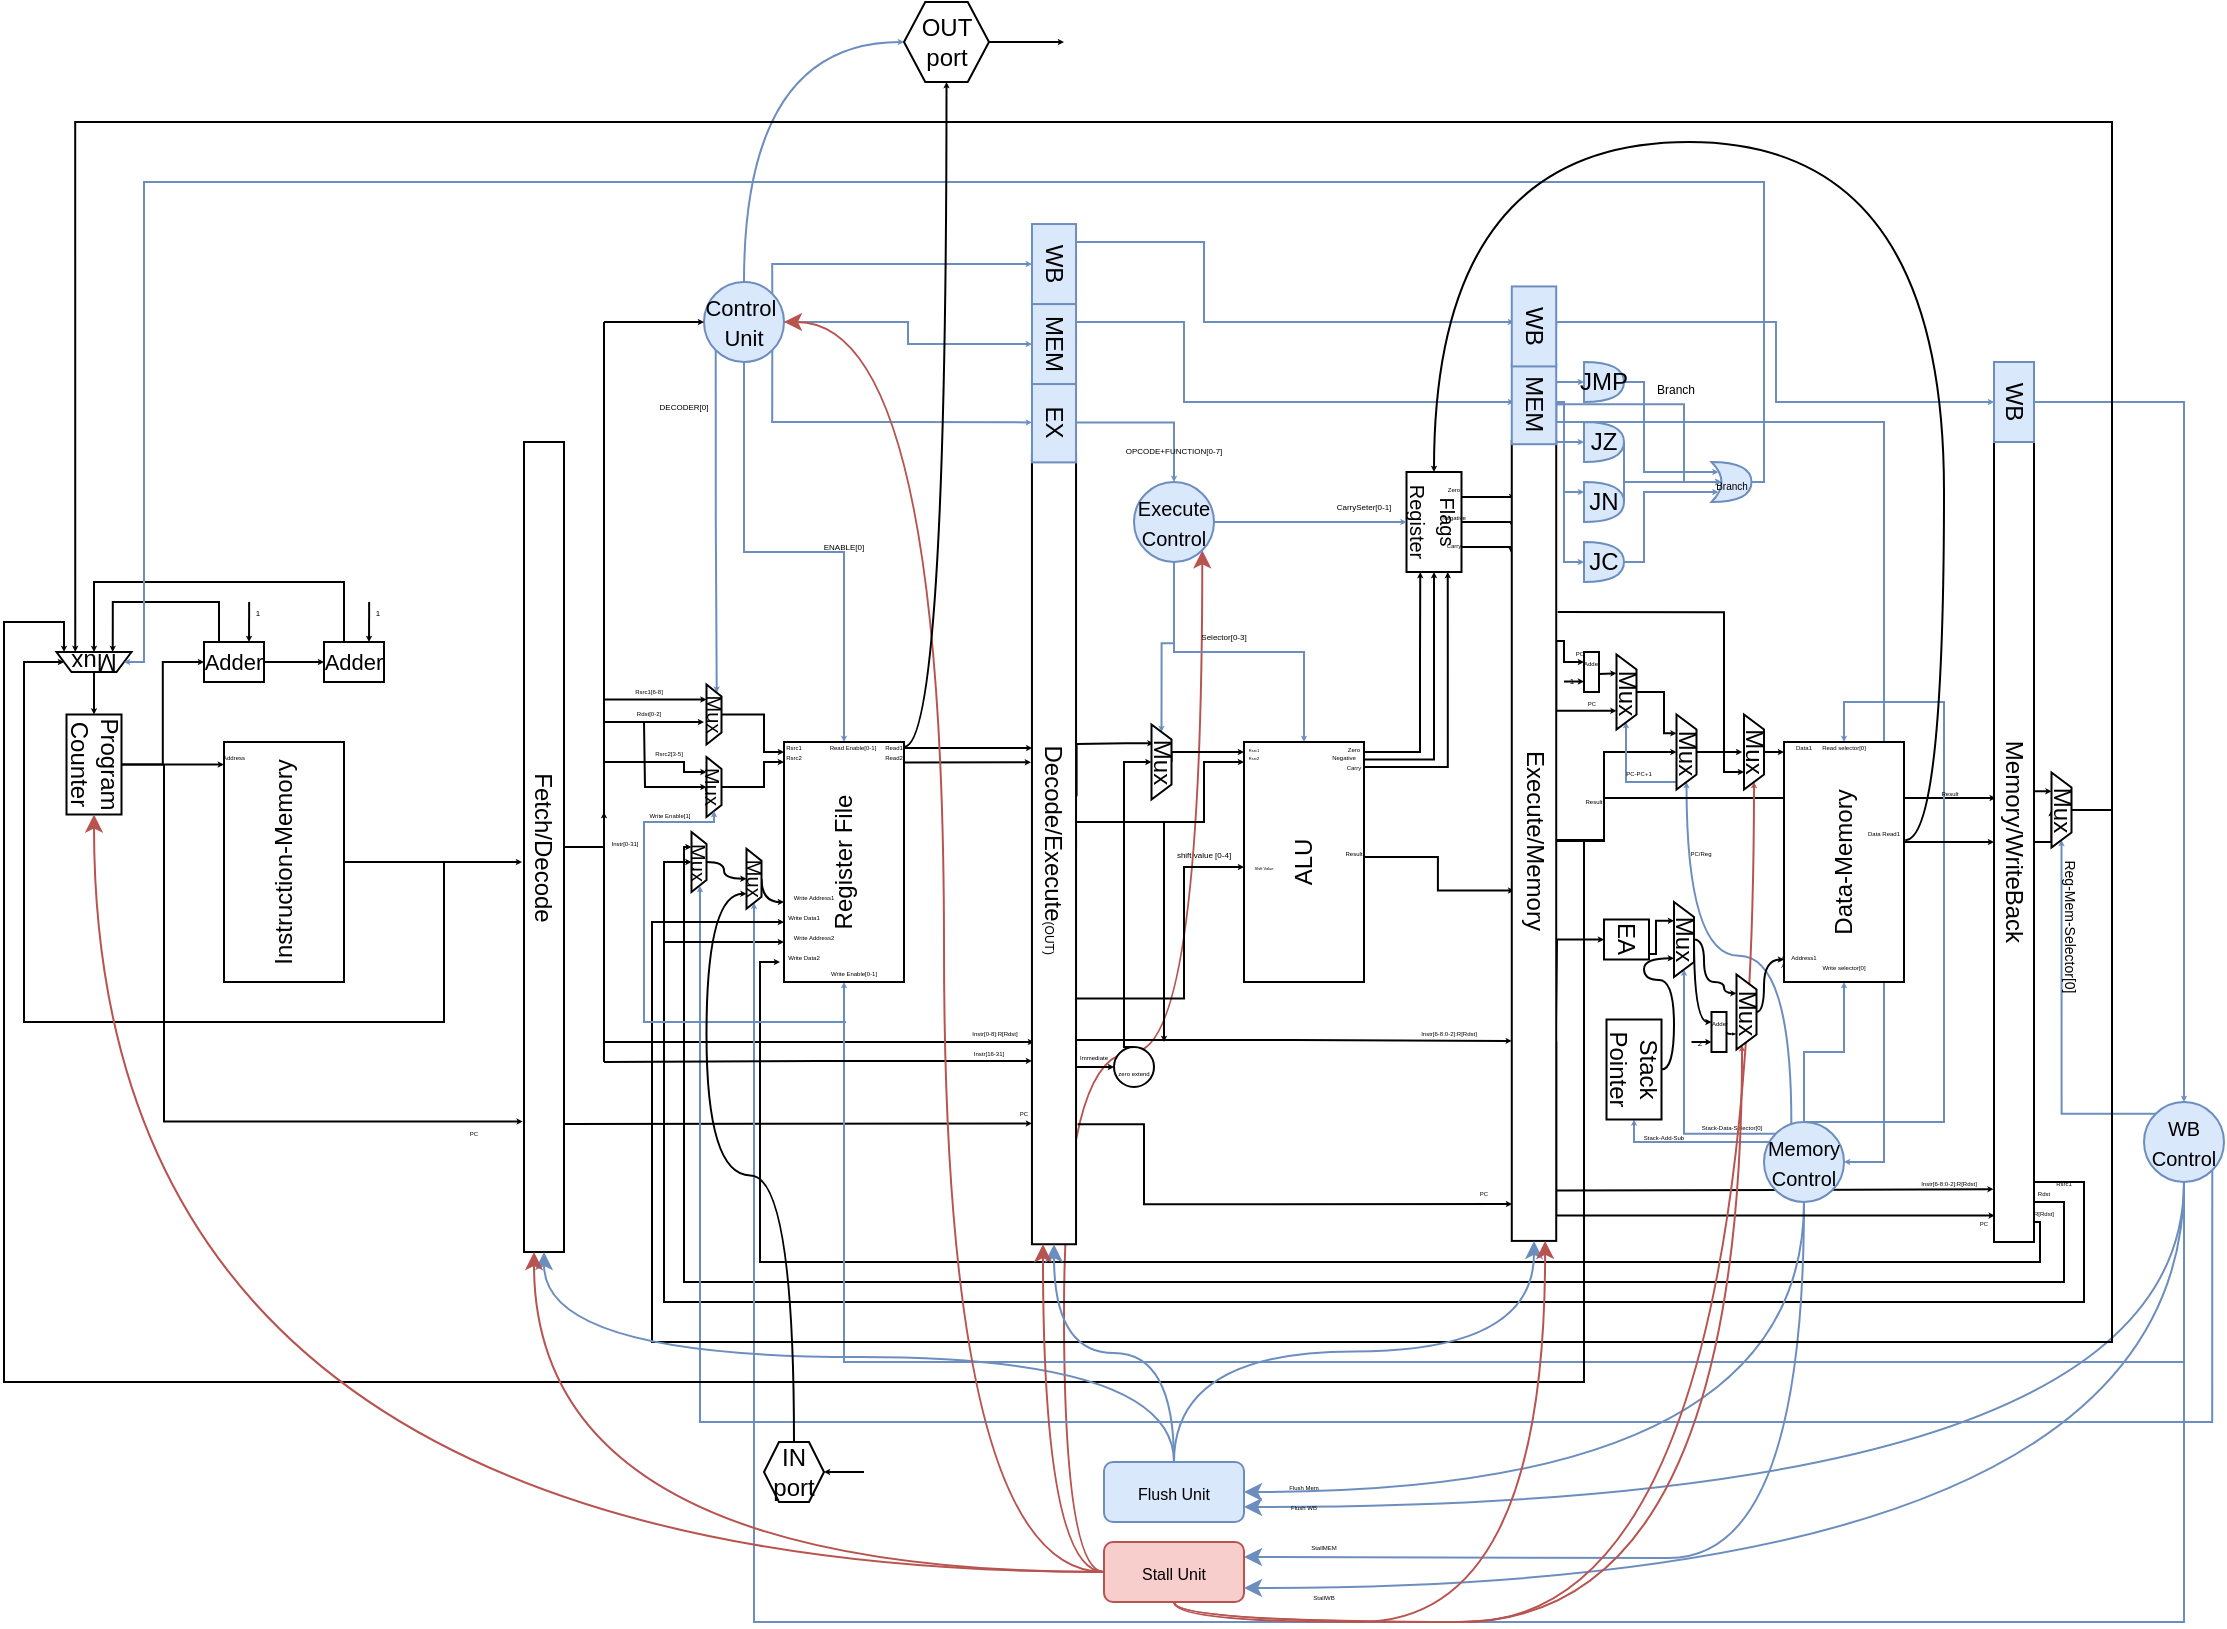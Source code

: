 <mxfile version="12.9.7" type="google"><diagram id="PyD1vJkJgptxcv55lp7e" name="Page-1"><mxGraphModel dx="374" dy="260" grid="1" gridSize="10" guides="1" tooltips="1" connect="1" arrows="1" fold="1" page="1" pageScale="1" pageWidth="1169" pageHeight="827" math="0" shadow="0"><root><mxCell id="0"/><mxCell id="1" parent="0"/><mxCell id="Y3aYHDCOcNV4oWs-AwVI-247" style="edgeStyle=orthogonalEdgeStyle;rounded=0;jumpSize=0;orthogonalLoop=1;jettySize=auto;html=1;exitX=0.342;exitY=0.019;exitDx=0;exitDy=0;entryX=1;entryY=0.5;entryDx=0;entryDy=0;startArrow=none;startFill=0;startSize=0;endArrow=classic;endFill=1;endSize=0;fillColor=#dae8fc;strokeColor=#6c8ebf;exitPerimeter=0;curved=1;" parent="1" source="Y3aYHDCOcNV4oWs-AwVI-102" target="Y3aYHDCOcNV4oWs-AwVI-174" edge="1"><mxGeometry relative="1" as="geometry"/></mxCell><mxCell id="29rnC_0Wakgz4SOI_UvJ-24" style="edgeStyle=orthogonalEdgeStyle;curved=1;rounded=0;orthogonalLoop=1;jettySize=auto;html=1;exitX=0;exitY=0.5;exitDx=0;exitDy=0;entryX=1;entryY=1;entryDx=0;entryDy=0;fillColor=#f8cecc;strokeColor=#b85450;" edge="1" parent="1" source="29rnC_0Wakgz4SOI_UvJ-13" target="Y3aYHDCOcNV4oWs-AwVI-92"><mxGeometry relative="1" as="geometry"/></mxCell><mxCell id="Y3aYHDCOcNV4oWs-AwVI-249" style="edgeStyle=orthogonalEdgeStyle;rounded=0;jumpSize=0;orthogonalLoop=1;jettySize=auto;html=1;exitX=0.5;exitY=0;exitDx=0;exitDy=0;entryX=0.445;entryY=0.956;entryDx=0;entryDy=0;entryPerimeter=0;startArrow=none;startFill=0;startSize=0;endArrow=classic;endFill=1;endSize=0;" parent="1" source="Y3aYHDCOcNV4oWs-AwVI-7" target="Y3aYHDCOcNV4oWs-AwVI-8" edge="1"><mxGeometry relative="1" as="geometry"><Array as="points"><mxPoint x="840" y="430"/><mxPoint x="840" y="408"/></Array></mxGeometry></mxCell><mxCell id="Y3aYHDCOcNV4oWs-AwVI-233" style="edgeStyle=orthogonalEdgeStyle;rounded=0;jumpSize=0;orthogonalLoop=1;jettySize=auto;html=1;exitX=0.937;exitY=-0.014;exitDx=0;exitDy=0;entryX=0.934;entryY=1.01;entryDx=0;entryDy=0;entryPerimeter=0;startArrow=none;startFill=0;startSize=0;endArrow=classic;endFill=1;endSize=0;exitPerimeter=0;" parent="1" source="Y3aYHDCOcNV4oWs-AwVI-7" target="Y3aYHDCOcNV4oWs-AwVI-8" edge="1"><mxGeometry relative="1" as="geometry"><Array as="points"><mxPoint x="820" y="604"/></Array></mxGeometry></mxCell><mxCell id="Y3aYHDCOcNV4oWs-AwVI-227" style="edgeStyle=orthogonalEdgeStyle;rounded=0;jumpSize=0;orthogonalLoop=1;jettySize=auto;html=1;exitX=0.75;exitY=0;exitDx=0;exitDy=0;entryX=0.75;entryY=1;entryDx=0;entryDy=0;startArrow=none;startFill=0;startSize=0;endArrow=classic;endFill=1;endSize=0;" parent="1" source="Y3aYHDCOcNV4oWs-AwVI-6" target="Y3aYHDCOcNV4oWs-AwVI-7" edge="1"><mxGeometry relative="1" as="geometry"><Array as="points"><mxPoint x="576" y="529"/><mxPoint x="685" y="529"/></Array></mxGeometry></mxCell><mxCell id="Y3aYHDCOcNV4oWs-AwVI-15" style="edgeStyle=orthogonalEdgeStyle;rounded=0;jumpSize=0;orthogonalLoop=1;jettySize=auto;html=1;exitX=0.5;exitY=1;exitDx=0;exitDy=0;startSize=0;endSize=0;" parent="1" source="Y3aYHDCOcNV4oWs-AwVI-1" edge="1"><mxGeometry relative="1" as="geometry"><mxPoint x="299" y="440" as="targetPoint"/></mxGeometry></mxCell><mxCell id="Y3aYHDCOcNV4oWs-AwVI-51" style="edgeStyle=orthogonalEdgeStyle;rounded=0;jumpSize=0;orthogonalLoop=1;jettySize=auto;html=1;exitX=0.5;exitY=0;exitDx=0;exitDy=0;startArrow=none;startFill=0;startSize=0;endArrow=classic;endFill=1;endSize=0;" parent="1" source="Y3aYHDCOcNV4oWs-AwVI-5" edge="1"><mxGeometry relative="1" as="geometry"><mxPoint x="340" y="415.056" as="targetPoint"/></mxGeometry></mxCell><mxCell id="Y3aYHDCOcNV4oWs-AwVI-219" style="edgeStyle=orthogonalEdgeStyle;rounded=0;jumpSize=0;orthogonalLoop=1;jettySize=auto;html=1;exitX=0.839;exitY=1.033;exitDx=0;exitDy=0;startArrow=classic;startFill=1;startSize=0;endArrow=none;endFill=0;endSize=0;exitPerimeter=0;" parent="1" source="Y3aYHDCOcNV4oWs-AwVI-5" edge="1"><mxGeometry relative="1" as="geometry"><mxPoint x="120" y="391" as="targetPoint"/><Array as="points"><mxPoint x="120" y="570"/></Array></mxGeometry></mxCell><mxCell id="Y3aYHDCOcNV4oWs-AwVI-222" style="edgeStyle=orthogonalEdgeStyle;rounded=0;jumpSize=0;orthogonalLoop=1;jettySize=auto;html=1;exitX=0.842;exitY=0;exitDx=0;exitDy=0;entryX=0.847;entryY=0.999;entryDx=0;entryDy=0;entryPerimeter=0;startArrow=none;startFill=0;startSize=0;endArrow=classic;endFill=1;endSize=0;exitPerimeter=0;" parent="1" source="Y3aYHDCOcNV4oWs-AwVI-5" target="Y3aYHDCOcNV4oWs-AwVI-6" edge="1"><mxGeometry relative="1" as="geometry"><Array as="points"><mxPoint x="554" y="571"/></Array></mxGeometry></mxCell><mxCell id="Y3aYHDCOcNV4oWs-AwVI-282" style="edgeStyle=orthogonalEdgeStyle;rounded=0;jumpSize=0;orthogonalLoop=1;jettySize=auto;html=1;exitX=0.5;exitY=0;exitDx=0;exitDy=0;entryX=0.25;entryY=1;entryDx=0;entryDy=0;startArrow=none;startFill=0;startSize=0;endArrow=classic;endFill=1;endSize=0;" parent="1" source="Y3aYHDCOcNV4oWs-AwVI-5" target="Y3aYHDCOcNV4oWs-AwVI-281" edge="1"><mxGeometry relative="1" as="geometry"><Array as="points"><mxPoint x="340" y="433"/><mxPoint x="340" y="359"/></Array></mxGeometry></mxCell><mxCell id="IPvq_hQ7fb-cKQJ-Xcol-1" style="edgeStyle=orthogonalEdgeStyle;rounded=0;orthogonalLoop=1;jettySize=auto;html=1;exitX=0.5;exitY=0;exitDx=0;exitDy=0;entryX=1;entryY=0;entryDx=0;entryDy=0;startSize=0;endSize=0;jumpSize=1;" parent="1" source="Y3aYHDCOcNV4oWs-AwVI-5" target="Y3aYHDCOcNV4oWs-AwVI-312" edge="1"><mxGeometry relative="1" as="geometry"><Array as="points"><mxPoint x="340" y="433"/><mxPoint x="340" y="530"/><mxPoint x="555" y="530"/><mxPoint x="555" y="520"/><mxPoint x="554" y="520"/><mxPoint x="554" y="530"/></Array></mxGeometry></mxCell><mxCell id="Y3aYHDCOcNV4oWs-AwVI-5" value="Fetch/Decode" style="rounded=0;whiteSpace=wrap;html=1;rotation=90;" parent="1" vertex="1"><mxGeometry x="107.5" y="422.5" width="405" height="20" as="geometry"/></mxCell><mxCell id="Y3aYHDCOcNV4oWs-AwVI-181" style="edgeStyle=orthogonalEdgeStyle;rounded=0;jumpSize=0;orthogonalLoop=1;jettySize=auto;html=1;exitX=0.5;exitY=0;exitDx=0;exitDy=0;entryX=0.5;entryY=1;entryDx=0;entryDy=0;startArrow=none;startFill=0;startSize=0;endArrow=classic;endFill=1;endSize=0;" parent="1" source="Y3aYHDCOcNV4oWs-AwVI-8" target="Y3aYHDCOcNV4oWs-AwVI-180" edge="1"><mxGeometry relative="1" as="geometry"/></mxCell><mxCell id="Y3aYHDCOcNV4oWs-AwVI-194" style="edgeStyle=orthogonalEdgeStyle;rounded=0;jumpSize=0;orthogonalLoop=1;jettySize=auto;html=1;exitX=0.75;exitY=0;exitDx=0;exitDy=0;startArrow=none;startFill=0;startSize=0;endArrow=classic;endFill=1;endSize=0;entryX=0;entryY=1;entryDx=0;entryDy=0;" parent="1" edge="1"><mxGeometry relative="1" as="geometry"><mxPoint x="428" y="490" as="targetPoint"/><mxPoint x="1053" y="530" as="sourcePoint"/><Array as="points"><mxPoint x="1053" y="620"/><mxPoint x="1058" y="620"/><mxPoint x="1058" y="640"/><mxPoint x="418" y="640"/><mxPoint x="418" y="490"/></Array></mxGeometry></mxCell><mxCell id="Y3aYHDCOcNV4oWs-AwVI-195" style="edgeStyle=orthogonalEdgeStyle;rounded=0;jumpSize=0;orthogonalLoop=1;jettySize=auto;html=1;exitX=0.75;exitY=0;exitDx=0;exitDy=0;startArrow=none;startFill=0;startSize=0;endArrow=classic;endFill=1;endSize=0;entryX=0.25;entryY=1;entryDx=0;entryDy=0;" parent="1" source="Y3aYHDCOcNV4oWs-AwVI-8" target="Y3aYHDCOcNV4oWs-AwVI-379" edge="1"><mxGeometry relative="1" as="geometry"><mxPoint x="370" y="433" as="targetPoint"/><Array as="points"><mxPoint x="1055" y="610"/><mxPoint x="1070" y="610"/><mxPoint x="1070" y="650"/><mxPoint x="380" y="650"/><mxPoint x="380" y="433"/></Array></mxGeometry></mxCell><mxCell id="Y3aYHDCOcNV4oWs-AwVI-196" style="edgeStyle=orthogonalEdgeStyle;rounded=0;jumpSize=0;orthogonalLoop=1;jettySize=auto;html=1;exitX=0.75;exitY=0;exitDx=0;exitDy=0;entryX=0;entryY=0;entryDx=0;entryDy=0;startArrow=none;startFill=0;startSize=0;endArrow=classic;endFill=1;endSize=0;" parent="1" source="Y3aYHDCOcNV4oWs-AwVI-8" target="Y3aYHDCOcNV4oWs-AwVI-57" edge="1"><mxGeometry relative="1" as="geometry"><Array as="points"><mxPoint x="1055" y="600"/><mxPoint x="1080" y="600"/><mxPoint x="1080" y="660"/><mxPoint x="370" y="660"/><mxPoint x="370" y="480"/></Array></mxGeometry></mxCell><mxCell id="Y3aYHDCOcNV4oWs-AwVI-250" style="edgeStyle=orthogonalEdgeStyle;rounded=0;jumpSize=0;orthogonalLoop=1;jettySize=auto;html=1;exitX=0.5;exitY=0;exitDx=0;exitDy=0;entryX=0.25;entryY=1;entryDx=0;entryDy=0;startArrow=none;startFill=0;startSize=0;endArrow=classic;endFill=1;endSize=0;" parent="1" source="Y3aYHDCOcNV4oWs-AwVI-8" target="Y3aYHDCOcNV4oWs-AwVI-180" edge="1"><mxGeometry relative="1" as="geometry"><Array as="points"><mxPoint x="1055" y="405"/></Array></mxGeometry></mxCell><mxCell id="Y3aYHDCOcNV4oWs-AwVI-8" value="Memory/WriteBack" style="rounded=0;whiteSpace=wrap;html=1;rotation=90;" parent="1" vertex="1"><mxGeometry x="845" y="420" width="400" height="20" as="geometry"/></mxCell><mxCell id="Y3aYHDCOcNV4oWs-AwVI-13" style="edgeStyle=orthogonalEdgeStyle;rounded=0;jumpSize=0;orthogonalLoop=1;jettySize=auto;html=1;exitX=0.5;exitY=0;exitDx=0;exitDy=0;entryX=0;entryY=0.5;entryDx=0;entryDy=0;startSize=0;endSize=0;" parent="1" source="Y3aYHDCOcNV4oWs-AwVI-10" target="Y3aYHDCOcNV4oWs-AwVI-12" edge="1"><mxGeometry relative="1" as="geometry"/></mxCell><mxCell id="Y3aYHDCOcNV4oWs-AwVI-14" style="edgeStyle=orthogonalEdgeStyle;rounded=0;jumpSize=0;orthogonalLoop=1;jettySize=auto;html=1;exitX=0.5;exitY=0;exitDx=0;exitDy=0;entryX=0.906;entryY=-0.001;entryDx=0;entryDy=0;entryPerimeter=0;startSize=0;endSize=0;" parent="1" source="Y3aYHDCOcNV4oWs-AwVI-10" target="Y3aYHDCOcNV4oWs-AwVI-1" edge="1"><mxGeometry relative="1" as="geometry"/></mxCell><mxCell id="Y3aYHDCOcNV4oWs-AwVI-10" value="Program Counter&lt;br&gt;" style="rounded=0;whiteSpace=wrap;html=1;rotation=90;" parent="1" vertex="1"><mxGeometry x="60" y="377.5" width="50" height="27.5" as="geometry"/></mxCell><mxCell id="Y3aYHDCOcNV4oWs-AwVI-19" style="edgeStyle=orthogonalEdgeStyle;rounded=0;jumpSize=0;orthogonalLoop=1;jettySize=auto;html=1;exitX=1;exitY=0.5;exitDx=0;exitDy=0;entryX=0;entryY=0.5;entryDx=0;entryDy=0;startSize=0;endSize=0;" parent="1" source="Y3aYHDCOcNV4oWs-AwVI-12" target="Y3aYHDCOcNV4oWs-AwVI-18" edge="1"><mxGeometry relative="1" as="geometry"/></mxCell><mxCell id="Y3aYHDCOcNV4oWs-AwVI-32" style="edgeStyle=orthogonalEdgeStyle;rounded=0;jumpSize=0;orthogonalLoop=1;jettySize=auto;html=1;exitX=0.25;exitY=0;exitDx=0;exitDy=0;entryX=0.25;entryY=1;entryDx=0;entryDy=0;startSize=0;endSize=0;" parent="1" source="Y3aYHDCOcNV4oWs-AwVI-12" target="Y3aYHDCOcNV4oWs-AwVI-26" edge="1"><mxGeometry relative="1" as="geometry"/></mxCell><mxCell id="Y3aYHDCOcNV4oWs-AwVI-200" style="edgeStyle=orthogonalEdgeStyle;rounded=0;jumpSize=0;orthogonalLoop=1;jettySize=auto;html=1;exitX=0.75;exitY=0;exitDx=0;exitDy=0;startArrow=classic;startFill=1;startSize=0;endArrow=none;endFill=0;endSize=0;" parent="1" source="Y3aYHDCOcNV4oWs-AwVI-12" edge="1"><mxGeometry relative="1" as="geometry"><mxPoint x="162.581" y="310" as="targetPoint"/></mxGeometry></mxCell><mxCell id="Y3aYHDCOcNV4oWs-AwVI-12" value="&lt;font style=&quot;font-size: 11px&quot;&gt;Adder&lt;/font&gt;" style="rounded=0;whiteSpace=wrap;html=1;" parent="1" vertex="1"><mxGeometry x="140" y="330" width="30" height="20" as="geometry"/></mxCell><mxCell id="Y3aYHDCOcNV4oWs-AwVI-17" value="" style="group" parent="1" vertex="1" connectable="0"><mxGeometry x="150" y="380" width="60" height="120" as="geometry"/></mxCell><object label="Instruction-Memory" placeholders="1" id="Y3aYHDCOcNV4oWs-AwVI-1"><mxCell style="rounded=0;whiteSpace=wrap;html=1;rotation=-90;" parent="Y3aYHDCOcNV4oWs-AwVI-17" vertex="1"><mxGeometry x="-30" y="30" width="120" height="60" as="geometry"/></mxCell></object><mxCell id="Y3aYHDCOcNV4oWs-AwVI-9" value="&lt;font style=&quot;font-size: 3px&quot;&gt;Address&lt;/font&gt;" style="text;html=1;strokeColor=none;fillColor=none;align=center;verticalAlign=middle;whiteSpace=wrap;rounded=0;" parent="Y3aYHDCOcNV4oWs-AwVI-17" vertex="1"><mxGeometry width="10" height="10" as="geometry"/></mxCell><mxCell id="Y3aYHDCOcNV4oWs-AwVI-40" style="edgeStyle=orthogonalEdgeStyle;rounded=0;jumpSize=0;orthogonalLoop=1;jettySize=auto;html=1;exitX=0.25;exitY=0;exitDx=0;exitDy=0;entryX=0.5;entryY=1;entryDx=0;entryDy=0;startArrow=none;startFill=0;startSize=0;endArrow=classic;endFill=1;endSize=0;" parent="1" source="Y3aYHDCOcNV4oWs-AwVI-18" target="Y3aYHDCOcNV4oWs-AwVI-26" edge="1"><mxGeometry relative="1" as="geometry"><Array as="points"><mxPoint x="210" y="330"/><mxPoint x="210" y="300"/><mxPoint x="85" y="300"/></Array></mxGeometry></mxCell><mxCell id="Y3aYHDCOcNV4oWs-AwVI-201" style="edgeStyle=orthogonalEdgeStyle;rounded=0;jumpSize=0;orthogonalLoop=1;jettySize=auto;html=1;exitX=0.75;exitY=0;exitDx=0;exitDy=0;startArrow=classic;startFill=1;startSize=0;endArrow=none;endFill=0;endSize=0;" parent="1" source="Y3aYHDCOcNV4oWs-AwVI-18" edge="1"><mxGeometry relative="1" as="geometry"><mxPoint x="222.581" y="310" as="targetPoint"/></mxGeometry></mxCell><mxCell id="Y3aYHDCOcNV4oWs-AwVI-18" value="&lt;font style=&quot;font-size: 11px&quot;&gt;Adder&lt;/font&gt;" style="rounded=0;whiteSpace=wrap;html=1;" parent="1" vertex="1"><mxGeometry x="200" y="330" width="30" height="20" as="geometry"/></mxCell><mxCell id="Y3aYHDCOcNV4oWs-AwVI-29" style="edgeStyle=orthogonalEdgeStyle;rounded=0;jumpSize=0;orthogonalLoop=1;jettySize=auto;html=1;exitX=0.5;exitY=0;exitDx=0;exitDy=0;entryX=0;entryY=0.5;entryDx=0;entryDy=0;startSize=0;endSize=0;" parent="1" source="Y3aYHDCOcNV4oWs-AwVI-26" target="Y3aYHDCOcNV4oWs-AwVI-10" edge="1"><mxGeometry relative="1" as="geometry"/></mxCell><mxCell id="Y3aYHDCOcNV4oWs-AwVI-37" style="edgeStyle=orthogonalEdgeStyle;rounded=0;jumpSize=0;orthogonalLoop=1;jettySize=auto;html=1;exitX=1;exitY=0.5;exitDx=0;exitDy=0;startSize=0;endSize=0;endArrow=none;endFill=0;startArrow=classic;startFill=1;" parent="1" source="Y3aYHDCOcNV4oWs-AwVI-26" edge="1"><mxGeometry relative="1" as="geometry"><mxPoint x="260" y="440" as="targetPoint"/><Array as="points"><mxPoint x="50" y="340"/><mxPoint x="50" y="520"/><mxPoint x="260" y="520"/></Array></mxGeometry></mxCell><mxCell id="Y3aYHDCOcNV4oWs-AwVI-26" value="Mux&lt;br&gt;" style="shape=trapezoid;perimeter=trapezoidPerimeter;whiteSpace=wrap;html=1;rotation=-180;" parent="1" vertex="1"><mxGeometry x="66.25" y="335" width="37.5" height="10" as="geometry"/></mxCell><mxCell id="Y3aYHDCOcNV4oWs-AwVI-52" style="edgeStyle=orthogonalEdgeStyle;rounded=0;jumpSize=0;orthogonalLoop=1;jettySize=auto;html=1;startArrow=classic;startFill=1;startSize=0;endArrow=none;endFill=0;endSize=0;" parent="1" edge="1"><mxGeometry relative="1" as="geometry"><mxPoint x="340" y="385" as="targetPoint"/><mxPoint x="390" y="370" as="sourcePoint"/><Array as="points"><mxPoint x="340" y="370"/></Array></mxGeometry></mxCell><mxCell id="Y3aYHDCOcNV4oWs-AwVI-53" style="edgeStyle=orthogonalEdgeStyle;rounded=0;jumpSize=0;orthogonalLoop=1;jettySize=auto;html=1;exitX=0.25;exitY=1;exitDx=0;exitDy=0;startArrow=classic;startFill=1;startSize=0;endArrow=none;endFill=0;endSize=0;" parent="1" source="zyILBMG92OQBKJwDJ77f-1" edge="1"><mxGeometry relative="1" as="geometry"><mxPoint x="340" y="390.01" as="targetPoint"/><Array as="points"><mxPoint x="380" y="395"/><mxPoint x="380" y="390"/></Array></mxGeometry></mxCell><mxCell id="Y3aYHDCOcNV4oWs-AwVI-64" style="edgeStyle=orthogonalEdgeStyle;rounded=0;jumpSize=0;orthogonalLoop=1;jettySize=auto;html=1;exitX=1;exitY=0.5;exitDx=0;exitDy=0;startArrow=none;startFill=0;startSize=0;endArrow=classic;endFill=1;endSize=0;entryX=0.371;entryY=0.994;entryDx=0;entryDy=0;entryPerimeter=0;" parent="1" source="Y3aYHDCOcNV4oWs-AwVI-60" target="Y3aYHDCOcNV4oWs-AwVI-6" edge="1"><mxGeometry relative="1" as="geometry"><mxPoint x="540" y="385" as="targetPoint"/><Array as="points"><mxPoint x="490" y="383"/><mxPoint x="554" y="383"/></Array></mxGeometry></mxCell><mxCell id="Y3aYHDCOcNV4oWs-AwVI-66" style="edgeStyle=orthogonalEdgeStyle;rounded=0;jumpSize=0;orthogonalLoop=1;jettySize=auto;html=1;exitX=1;exitY=0.75;exitDx=0;exitDy=0;entryX=0.39;entryY=1.023;entryDx=0;entryDy=0;entryPerimeter=0;startArrow=none;startFill=0;startSize=0;endArrow=classic;endFill=1;endSize=0;" parent="1" source="Y3aYHDCOcNV4oWs-AwVI-60" target="Y3aYHDCOcNV4oWs-AwVI-6" edge="1"><mxGeometry relative="1" as="geometry"><Array as="points"><mxPoint x="490" y="390"/></Array></mxGeometry></mxCell><mxCell id="Y3aYHDCOcNV4oWs-AwVI-72" style="edgeStyle=orthogonalEdgeStyle;rounded=0;jumpSize=0;orthogonalLoop=1;jettySize=auto;html=1;exitX=1;exitY=0;exitDx=0;exitDy=0;entryX=0.5;entryY=1;entryDx=0;entryDy=0;startArrow=none;startFill=0;startSize=0;endArrow=classic;endFill=1;endSize=0;fillColor=#dae8fc;strokeColor=#6c8ebf;" parent="1" source="Y3aYHDCOcNV4oWs-AwVI-67" target="Y3aYHDCOcNV4oWs-AwVI-71" edge="1"><mxGeometry relative="1" as="geometry"><Array as="points"><mxPoint x="424" y="141"/></Array></mxGeometry></mxCell><mxCell id="Y3aYHDCOcNV4oWs-AwVI-75" style="edgeStyle=orthogonalEdgeStyle;rounded=0;jumpSize=0;orthogonalLoop=1;jettySize=auto;html=1;exitX=1;exitY=0.5;exitDx=0;exitDy=0;entryX=0.5;entryY=1;entryDx=0;entryDy=0;startArrow=none;startFill=0;startSize=0;endArrow=classic;endFill=1;endSize=0;fillColor=#dae8fc;strokeColor=#6c8ebf;" parent="1" source="Y3aYHDCOcNV4oWs-AwVI-67" target="Y3aYHDCOcNV4oWs-AwVI-70" edge="1"><mxGeometry relative="1" as="geometry"/></mxCell><mxCell id="Y3aYHDCOcNV4oWs-AwVI-198" style="edgeStyle=orthogonalEdgeStyle;rounded=0;jumpSize=0;orthogonalLoop=1;jettySize=auto;html=1;exitX=1;exitY=1;exitDx=0;exitDy=0;entryX=0.5;entryY=1;entryDx=0;entryDy=0;startArrow=none;startFill=0;startSize=0;endArrow=classic;endFill=1;endSize=0;fillColor=#dae8fc;strokeColor=#6c8ebf;" parent="1" source="Y3aYHDCOcNV4oWs-AwVI-67" target="Y3aYHDCOcNV4oWs-AwVI-69" edge="1"><mxGeometry relative="1" as="geometry"><Array as="points"><mxPoint x="424" y="220"/><mxPoint x="492" y="220"/></Array></mxGeometry></mxCell><mxCell id="Y3aYHDCOcNV4oWs-AwVI-252" style="edgeStyle=orthogonalEdgeStyle;rounded=0;jumpSize=0;orthogonalLoop=1;jettySize=auto;html=1;exitX=0.5;exitY=1;exitDx=0;exitDy=0;entryX=1;entryY=0.5;entryDx=0;entryDy=0;startArrow=none;startFill=0;startSize=0;endArrow=classic;endFill=1;endSize=0;fillColor=#dae8fc;strokeColor=#6c8ebf;" parent="1" source="Y3aYHDCOcNV4oWs-AwVI-67" target="Y3aYHDCOcNV4oWs-AwVI-2" edge="1"><mxGeometry relative="1" as="geometry"/></mxCell><mxCell id="Y3aYHDCOcNV4oWs-AwVI-287" style="edgeStyle=orthogonalEdgeStyle;rounded=0;jumpSize=0;orthogonalLoop=1;jettySize=auto;html=1;exitX=0;exitY=1;exitDx=0;exitDy=0;entryX=0;entryY=0.25;entryDx=0;entryDy=0;startArrow=none;startFill=0;startSize=0;endArrow=classic;endFill=1;endSize=0;fillColor=#dae8fc;strokeColor=#6c8ebf;" parent="1" source="Y3aYHDCOcNV4oWs-AwVI-67" target="Y3aYHDCOcNV4oWs-AwVI-281" edge="1"><mxGeometry relative="1" as="geometry"/></mxCell><mxCell id="29rnC_0Wakgz4SOI_UvJ-62" style="edgeStyle=orthogonalEdgeStyle;curved=1;rounded=0;orthogonalLoop=1;jettySize=auto;html=1;exitX=0.5;exitY=0;exitDx=0;exitDy=0;entryX=0;entryY=0.5;entryDx=0;entryDy=0;startArrow=none;startFill=0;startSize=0;endArrow=classic;endFill=1;endSize=0;fillColor=#dae8fc;strokeColor=#6c8ebf;" edge="1" parent="1" source="Y3aYHDCOcNV4oWs-AwVI-67" target="29rnC_0Wakgz4SOI_UvJ-60"><mxGeometry relative="1" as="geometry"/></mxCell><mxCell id="Y3aYHDCOcNV4oWs-AwVI-67" value="&lt;font style=&quot;font-size: 11px&quot;&gt;Control&amp;nbsp;&lt;br&gt;Unit&lt;/font&gt;" style="ellipse;whiteSpace=wrap;html=1;aspect=fixed;fillColor=#dae8fc;strokeColor=#6c8ebf;" parent="1" vertex="1"><mxGeometry x="390" y="150" width="40" height="40" as="geometry"/></mxCell><mxCell id="Y3aYHDCOcNV4oWs-AwVI-77" value="" style="group" parent="1" vertex="1" connectable="0"><mxGeometry x="340" y="170" height="200" as="geometry"/></mxCell><mxCell id="Y3aYHDCOcNV4oWs-AwVI-50" value="" style="endArrow=none;html=1;" parent="Y3aYHDCOcNV4oWs-AwVI-77" edge="1"><mxGeometry width="50" height="50" relative="1" as="geometry"><mxPoint y="370" as="sourcePoint"/><mxPoint as="targetPoint"/><Array as="points"><mxPoint y="200"/></Array></mxGeometry></mxCell><mxCell id="Y3aYHDCOcNV4oWs-AwVI-68" value="" style="endArrow=classic;html=1;endSize=0;rounded=0;startSize=0;entryX=0;entryY=0.5;entryDx=0;entryDy=0;" parent="Y3aYHDCOcNV4oWs-AwVI-77" target="Y3aYHDCOcNV4oWs-AwVI-67" edge="1"><mxGeometry width="50" height="50" relative="1" as="geometry"><mxPoint as="sourcePoint"/><mxPoint x="40" y="61" as="targetPoint"/></mxGeometry></mxCell><mxCell id="Y3aYHDCOcNV4oWs-AwVI-89" style="edgeStyle=orthogonalEdgeStyle;rounded=0;jumpSize=0;orthogonalLoop=1;jettySize=auto;html=1;exitX=0.5;exitY=0;exitDx=0;exitDy=0;startArrow=none;startFill=0;startSize=0;endArrow=classic;endFill=1;endSize=0;fillColor=#dae8fc;strokeColor=#6c8ebf;" parent="1" source="Y3aYHDCOcNV4oWs-AwVI-71" edge="1"><mxGeometry relative="1" as="geometry"><mxPoint x="795" y="170" as="targetPoint"/><Array as="points"><mxPoint x="640" y="130"/><mxPoint x="640" y="170"/><mxPoint x="795" y="170"/></Array></mxGeometry></mxCell><mxCell id="Y3aYHDCOcNV4oWs-AwVI-90" style="edgeStyle=orthogonalEdgeStyle;rounded=0;jumpSize=0;orthogonalLoop=1;jettySize=auto;html=1;exitX=0.5;exitY=0;exitDx=0;exitDy=0;startArrow=none;startFill=0;startSize=0;endArrow=classic;endFill=1;endSize=0;fillColor=#dae8fc;strokeColor=#6c8ebf;" parent="1" source="Y3aYHDCOcNV4oWs-AwVI-70" edge="1"><mxGeometry relative="1" as="geometry"><mxPoint x="795" y="210" as="targetPoint"/><Array as="points"><mxPoint x="630" y="170"/><mxPoint x="630" y="210"/></Array></mxGeometry></mxCell><mxCell id="Y3aYHDCOcNV4oWs-AwVI-138" style="edgeStyle=orthogonalEdgeStyle;rounded=0;jumpSize=0;orthogonalLoop=1;jettySize=auto;html=1;exitX=0.5;exitY=1;exitDx=0;exitDy=0;entryX=1;entryY=0.5;entryDx=0;entryDy=0;startArrow=none;startFill=0;startSize=0;endArrow=classic;endFill=1;endSize=0;fillColor=#dae8fc;strokeColor=#6c8ebf;" parent="1" source="Y3aYHDCOcNV4oWs-AwVI-92" target="Y3aYHDCOcNV4oWs-AwVI-3" edge="1"><mxGeometry relative="1" as="geometry"><Array as="points"><mxPoint x="625" y="335"/><mxPoint x="690" y="335"/></Array></mxGeometry></mxCell><mxCell id="Y3aYHDCOcNV4oWs-AwVI-139" style="edgeStyle=orthogonalEdgeStyle;rounded=0;jumpSize=0;orthogonalLoop=1;jettySize=auto;html=1;startArrow=classic;startFill=1;startSize=0;endArrow=none;endFill=0;endSize=0;fillColor=#dae8fc;strokeColor=#6c8ebf;exitX=0.5;exitY=0;exitDx=0;exitDy=0;entryX=0.5;entryY=0;entryDx=0;entryDy=0;" parent="1" source="Y3aYHDCOcNV4oWs-AwVI-92" target="Y3aYHDCOcNV4oWs-AwVI-69" edge="1"><mxGeometry relative="1" as="geometry"><mxPoint x="730" y="208" as="targetPoint"/><mxPoint x="680" y="310" as="sourcePoint"/><Array as="points"><mxPoint x="625" y="220"/></Array></mxGeometry></mxCell><mxCell id="Y3aYHDCOcNV4oWs-AwVI-371" style="edgeStyle=orthogonalEdgeStyle;rounded=0;jumpSize=0;orthogonalLoop=1;jettySize=auto;html=1;exitX=0.5;exitY=1;exitDx=0;exitDy=0;entryX=0;entryY=0.5;entryDx=0;entryDy=0;startArrow=none;startFill=0;startSize=0;endArrow=classic;endFill=1;endSize=0;fillColor=#dae8fc;strokeColor=#6c8ebf;" parent="1" source="Y3aYHDCOcNV4oWs-AwVI-92" target="Y3aYHDCOcNV4oWs-AwVI-98" edge="1"><mxGeometry relative="1" as="geometry"/></mxCell><mxCell id="Y3aYHDCOcNV4oWs-AwVI-92" value="&lt;font style=&quot;font-size: 10px&quot;&gt;Execute Control&lt;/font&gt;" style="ellipse;whiteSpace=wrap;html=1;aspect=fixed;fillColor=#dae8fc;strokeColor=#6c8ebf;" parent="1" vertex="1"><mxGeometry x="605" y="250" width="40" height="40" as="geometry"/></mxCell><mxCell id="Y3aYHDCOcNV4oWs-AwVI-199" style="edgeStyle=orthogonalEdgeStyle;rounded=0;jumpSize=0;orthogonalLoop=1;jettySize=auto;html=1;exitX=0.5;exitY=0;exitDx=0;exitDy=0;entryX=0.5;entryY=0;entryDx=0;entryDy=0;startArrow=none;startFill=0;startSize=0;endArrow=classic;endFill=1;endSize=0;fillColor=#dae8fc;strokeColor=#6c8ebf;" parent="1" source="Y3aYHDCOcNV4oWs-AwVI-93" target="Y3aYHDCOcNV4oWs-AwVI-103" edge="1"><mxGeometry relative="1" as="geometry"/></mxCell><mxCell id="Y3aYHDCOcNV4oWs-AwVI-93" value="WB" style="rounded=0;whiteSpace=wrap;html=1;rotation=90;fillColor=#dae8fc;strokeColor=#6c8ebf;" parent="1" vertex="1"><mxGeometry x="1025" y="200" width="40" height="20" as="geometry"/></mxCell><mxCell id="Y3aYHDCOcNV4oWs-AwVI-94" style="edgeStyle=orthogonalEdgeStyle;rounded=0;jumpSize=0;orthogonalLoop=1;jettySize=auto;html=1;exitX=0.5;exitY=0;exitDx=0;exitDy=0;entryX=0.5;entryY=1;entryDx=0;entryDy=0;startArrow=none;startFill=0;startSize=0;endArrow=classic;endFill=1;endSize=0;fillColor=#dae8fc;strokeColor=#6c8ebf;" parent="1" source="Y3aYHDCOcNV4oWs-AwVI-87" target="Y3aYHDCOcNV4oWs-AwVI-93" edge="1"><mxGeometry relative="1" as="geometry"><Array as="points"><mxPoint x="816" y="170"/><mxPoint x="926" y="170"/><mxPoint x="926" y="210"/></Array></mxGeometry></mxCell><mxCell id="Y3aYHDCOcNV4oWs-AwVI-95" value="&lt;font style=&quot;font-size: 2px&quot;&gt;Rsrc2&lt;br&gt;&lt;/font&gt;" style="text;html=1;strokeColor=none;fillColor=none;align=center;verticalAlign=middle;whiteSpace=wrap;rounded=0;" parent="1" vertex="1"><mxGeometry x="660" y="380" width="10" height="10" as="geometry"/></mxCell><mxCell id="Y3aYHDCOcNV4oWs-AwVI-96" value="&lt;font style=&quot;font-size: 2px&quot;&gt;Rsrc1&lt;/font&gt;" style="text;html=1;strokeColor=none;fillColor=none;align=center;verticalAlign=middle;whiteSpace=wrap;rounded=0;" parent="1" vertex="1"><mxGeometry x="660" y="377.5" width="10" height="7.5" as="geometry"/></mxCell><mxCell id="Y3aYHDCOcNV4oWs-AwVI-100" style="edgeStyle=orthogonalEdgeStyle;rounded=0;jumpSize=0;orthogonalLoop=1;jettySize=auto;html=1;exitX=0.25;exitY=1;exitDx=0;exitDy=0;startArrow=classic;startFill=1;startSize=0;endArrow=none;endFill=0;endSize=0;entryX=0.433;entryY=0.033;entryDx=0;entryDy=0;entryPerimeter=0;" parent="1" edge="1"><mxGeometry relative="1" as="geometry"><mxPoint x="614.75" y="380.625" as="sourcePoint"/><mxPoint x="576.293" y="407.155" as="targetPoint"/><Array as="points"><mxPoint x="601" y="381"/><mxPoint x="576" y="381"/></Array></mxGeometry></mxCell><mxCell id="Y3aYHDCOcNV4oWs-AwVI-101" style="edgeStyle=orthogonalEdgeStyle;rounded=0;jumpSize=0;orthogonalLoop=1;jettySize=auto;html=1;exitX=0.5;exitY=0;exitDx=0;exitDy=0;entryX=0;entryY=0.5;entryDx=0;entryDy=0;startArrow=none;startFill=0;startSize=0;endArrow=classic;endFill=1;endSize=0;" parent="1" source="Y3aYHDCOcNV4oWs-AwVI-98" target="Y3aYHDCOcNV4oWs-AwVI-149" edge="1"><mxGeometry relative="1" as="geometry"><Array as="points"><mxPoint x="624" y="385"/></Array></mxGeometry></mxCell><mxCell id="Y3aYHDCOcNV4oWs-AwVI-98" value="Mux&lt;br&gt;" style="shape=trapezoid;perimeter=trapezoidPerimeter;whiteSpace=wrap;html=1;rotation=90;" parent="1" vertex="1"><mxGeometry x="600" y="385" width="37.5" height="10" as="geometry"/></mxCell><mxCell id="Y3aYHDCOcNV4oWs-AwVI-142" style="edgeStyle=orthogonalEdgeStyle;rounded=0;jumpSize=0;orthogonalLoop=1;jettySize=auto;html=1;exitX=0;exitY=0;exitDx=0;exitDy=0;entryX=1;entryY=0.5;entryDx=0;entryDy=0;startArrow=none;startFill=0;startSize=0;endArrow=classic;endFill=1;endSize=0;fillColor=#dae8fc;strokeColor=#6c8ebf;" parent="1" source="Y3aYHDCOcNV4oWs-AwVI-102" target="Y3aYHDCOcNV4oWs-AwVI-141" edge="1"><mxGeometry relative="1" as="geometry"><Array as="points"><mxPoint x="946" y="586"/><mxPoint x="930" y="586"/><mxPoint x="930" y="580"/><mxPoint x="855" y="580"/></Array></mxGeometry></mxCell><mxCell id="Y3aYHDCOcNV4oWs-AwVI-163" style="edgeStyle=orthogonalEdgeStyle;rounded=0;jumpSize=0;orthogonalLoop=1;jettySize=auto;html=1;exitX=0;exitY=0;exitDx=0;exitDy=0;entryX=1;entryY=0.5;entryDx=0;entryDy=0;startArrow=none;startFill=0;startSize=0;endArrow=classic;endFill=1;endSize=0;fillColor=#dae8fc;strokeColor=#6c8ebf;" parent="1" source="Y3aYHDCOcNV4oWs-AwVI-102" target="Y3aYHDCOcNV4oWs-AwVI-147" edge="1"><mxGeometry relative="1" as="geometry"/></mxCell><mxCell id="Y3aYHDCOcNV4oWs-AwVI-262" style="edgeStyle=orthogonalEdgeStyle;rounded=0;jumpSize=0;orthogonalLoop=1;jettySize=auto;html=1;exitX=0.5;exitY=0;exitDx=0;exitDy=0;entryX=0;entryY=0.5;entryDx=0;entryDy=0;startArrow=none;startFill=0;startSize=0;endArrow=classic;endFill=1;endSize=0;fillColor=#dae8fc;strokeColor=#6c8ebf;" parent="1" source="Y3aYHDCOcNV4oWs-AwVI-102" target="Y3aYHDCOcNV4oWs-AwVI-4" edge="1"><mxGeometry relative="1" as="geometry"/></mxCell><mxCell id="Y3aYHDCOcNV4oWs-AwVI-263" style="edgeStyle=orthogonalEdgeStyle;rounded=0;jumpSize=0;orthogonalLoop=1;jettySize=auto;html=1;exitX=0.5;exitY=0;exitDx=0;exitDy=0;entryX=1;entryY=0.5;entryDx=0;entryDy=0;startArrow=none;startFill=0;startSize=0;endArrow=classic;endFill=1;endSize=0;fillColor=#dae8fc;strokeColor=#6c8ebf;" parent="1" source="Y3aYHDCOcNV4oWs-AwVI-102" target="Y3aYHDCOcNV4oWs-AwVI-4" edge="1"><mxGeometry relative="1" as="geometry"><Array as="points"><mxPoint x="1010" y="570"/><mxPoint x="1010" y="360"/><mxPoint x="960" y="360"/></Array></mxGeometry></mxCell><mxCell id="29rnC_0Wakgz4SOI_UvJ-3" style="rounded=0;orthogonalLoop=1;jettySize=auto;html=1;exitX=0.5;exitY=1;exitDx=0;exitDy=0;entryX=1;entryY=0.25;entryDx=0;entryDy=0;fillColor=#dae8fc;strokeColor=#6c8ebf;edgeStyle=orthogonalEdgeStyle;elbow=vertical;curved=1;" edge="1" parent="1" source="Y3aYHDCOcNV4oWs-AwVI-102" target="29rnC_0Wakgz4SOI_UvJ-13"><mxGeometry relative="1" as="geometry"><Array as="points"><mxPoint x="940" y="788"/><mxPoint x="805" y="788"/></Array></mxGeometry></mxCell><mxCell id="29rnC_0Wakgz4SOI_UvJ-7" style="edgeStyle=orthogonalEdgeStyle;curved=1;rounded=0;orthogonalLoop=1;jettySize=auto;html=1;exitX=0.5;exitY=1;exitDx=0;exitDy=0;entryX=1;entryY=0.5;entryDx=0;entryDy=0;fillColor=#dae8fc;strokeColor=#6c8ebf;" edge="1" parent="1" source="Y3aYHDCOcNV4oWs-AwVI-102" target="29rnC_0Wakgz4SOI_UvJ-6"><mxGeometry relative="1" as="geometry"><Array as="points"><mxPoint x="940" y="755"/></Array></mxGeometry></mxCell><mxCell id="Y3aYHDCOcNV4oWs-AwVI-102" value="&lt;font style=&quot;font-size: 10px&quot;&gt;Memory Control&lt;/font&gt;" style="ellipse;whiteSpace=wrap;html=1;aspect=fixed;fillColor=#dae8fc;strokeColor=#6c8ebf;" parent="1" vertex="1"><mxGeometry x="920" y="570" width="40" height="40" as="geometry"/></mxCell><mxCell id="Y3aYHDCOcNV4oWs-AwVI-251" style="edgeStyle=orthogonalEdgeStyle;rounded=0;jumpSize=0;orthogonalLoop=1;jettySize=auto;html=1;exitX=0.5;exitY=1;exitDx=0;exitDy=0;entryX=0;entryY=0.5;entryDx=0;entryDy=0;startArrow=none;startFill=0;startSize=0;endArrow=classic;endFill=1;endSize=0;fillColor=#dae8fc;strokeColor=#6c8ebf;" parent="1" source="Y3aYHDCOcNV4oWs-AwVI-103" target="Y3aYHDCOcNV4oWs-AwVI-2" edge="1"><mxGeometry relative="1" as="geometry"><Array as="points"><mxPoint x="1130" y="690"/><mxPoint x="460" y="690"/></Array></mxGeometry></mxCell><mxCell id="Y3aYHDCOcNV4oWs-AwVI-279" style="edgeStyle=orthogonalEdgeStyle;rounded=0;jumpSize=0;orthogonalLoop=1;jettySize=auto;html=1;exitX=0;exitY=0;exitDx=0;exitDy=0;entryX=1;entryY=0.5;entryDx=0;entryDy=0;startArrow=none;startFill=0;startSize=0;endArrow=classic;endFill=1;endSize=0;fillColor=#dae8fc;strokeColor=#6c8ebf;" parent="1" source="Y3aYHDCOcNV4oWs-AwVI-103" target="Y3aYHDCOcNV4oWs-AwVI-180" edge="1"><mxGeometry relative="1" as="geometry"/></mxCell><mxCell id="Y3aYHDCOcNV4oWs-AwVI-382" style="edgeStyle=orthogonalEdgeStyle;rounded=0;jumpSize=0;orthogonalLoop=1;jettySize=auto;html=1;exitX=1;exitY=1;exitDx=0;exitDy=0;entryX=1;entryY=0.5;entryDx=0;entryDy=0;startArrow=none;startFill=0;startSize=0;endArrow=classic;endFill=1;endSize=0;fillColor=#dae8fc;strokeColor=#6c8ebf;" parent="1" source="Y3aYHDCOcNV4oWs-AwVI-103" target="Y3aYHDCOcNV4oWs-AwVI-379" edge="1"><mxGeometry relative="1" as="geometry"><Array as="points"><mxPoint x="1144" y="720"/><mxPoint x="388" y="720"/><mxPoint x="388" y="452"/></Array></mxGeometry></mxCell><mxCell id="29rnC_0Wakgz4SOI_UvJ-5" style="edgeStyle=orthogonalEdgeStyle;rounded=0;orthogonalLoop=1;jettySize=auto;html=1;exitX=0.5;exitY=1;exitDx=0;exitDy=0;curved=1;fillColor=#dae8fc;strokeColor=#6c8ebf;entryX=1;entryY=0.75;entryDx=0;entryDy=0;" edge="1" parent="1" source="Y3aYHDCOcNV4oWs-AwVI-103" target="29rnC_0Wakgz4SOI_UvJ-13"><mxGeometry relative="1" as="geometry"><mxPoint x="670" y="803" as="targetPoint"/><Array as="points"><mxPoint x="1130" y="803"/><mxPoint x="660" y="803"/></Array></mxGeometry></mxCell><mxCell id="29rnC_0Wakgz4SOI_UvJ-9" style="edgeStyle=orthogonalEdgeStyle;curved=1;rounded=0;orthogonalLoop=1;jettySize=auto;html=1;exitX=0.5;exitY=1;exitDx=0;exitDy=0;entryX=1;entryY=0.75;entryDx=0;entryDy=0;fillColor=#dae8fc;strokeColor=#6c8ebf;" edge="1" parent="1" source="Y3aYHDCOcNV4oWs-AwVI-103" target="29rnC_0Wakgz4SOI_UvJ-6"><mxGeometry relative="1" as="geometry"/></mxCell><mxCell id="29rnC_0Wakgz4SOI_UvJ-70" style="edgeStyle=orthogonalEdgeStyle;rounded=0;orthogonalLoop=1;jettySize=auto;html=1;exitX=0.5;exitY=1;exitDx=0;exitDy=0;startArrow=none;startFill=0;startSize=0;endArrow=classic;endFill=1;endSize=0;fillColor=#dae8fc;strokeColor=#6c8ebf;entryX=1;entryY=0.5;entryDx=0;entryDy=0;" edge="1" parent="1" source="Y3aYHDCOcNV4oWs-AwVI-103" target="29rnC_0Wakgz4SOI_UvJ-64"><mxGeometry relative="1" as="geometry"><mxPoint x="420" y="459.333" as="targetPoint"/><Array as="points"><mxPoint x="1130" y="820"/><mxPoint x="415" y="820"/></Array></mxGeometry></mxCell><mxCell id="Y3aYHDCOcNV4oWs-AwVI-103" value="&lt;font style=&quot;font-size: 10px&quot;&gt;WB Control&lt;br&gt;&lt;/font&gt;" style="ellipse;whiteSpace=wrap;html=1;aspect=fixed;fillColor=#dae8fc;strokeColor=#6c8ebf;" parent="1" vertex="1"><mxGeometry x="1110" y="560" width="40" height="40" as="geometry"/></mxCell><mxCell id="Y3aYHDCOcNV4oWs-AwVI-126" style="edgeStyle=orthogonalEdgeStyle;rounded=0;jumpSize=0;orthogonalLoop=1;jettySize=auto;html=1;exitX=1;exitY=0.5;exitDx=0;exitDy=0;exitPerimeter=0;entryX=0.175;entryY=0.75;entryDx=0;entryDy=0;entryPerimeter=0;startArrow=none;startFill=0;startSize=0;endArrow=classic;endFill=1;endSize=0;fillColor=#dae8fc;strokeColor=#6c8ebf;" parent="1" source="Y3aYHDCOcNV4oWs-AwVI-105" target="Y3aYHDCOcNV4oWs-AwVI-122" edge="1"><mxGeometry relative="1" as="geometry"><Array as="points"><mxPoint x="860" y="290"/><mxPoint x="860" y="255"/></Array></mxGeometry></mxCell><mxCell id="Y3aYHDCOcNV4oWs-AwVI-105" value="JC" style="shape=or;whiteSpace=wrap;html=1;fillColor=#dae8fc;strokeColor=#6c8ebf;" parent="1" vertex="1"><mxGeometry x="830" y="280" width="20" height="20" as="geometry"/></mxCell><mxCell id="Y3aYHDCOcNV4oWs-AwVI-123" style="edgeStyle=orthogonalEdgeStyle;rounded=0;jumpSize=0;orthogonalLoop=1;jettySize=auto;html=1;exitX=1;exitY=0.5;exitDx=0;exitDy=0;exitPerimeter=0;entryX=0.175;entryY=0.25;entryDx=0;entryDy=0;entryPerimeter=0;startArrow=none;startFill=0;startSize=0;endArrow=classic;endFill=1;endSize=0;fillColor=#dae8fc;strokeColor=#6c8ebf;" parent="1" source="Y3aYHDCOcNV4oWs-AwVI-106" target="Y3aYHDCOcNV4oWs-AwVI-122" edge="1"><mxGeometry relative="1" as="geometry"><Array as="points"><mxPoint x="860" y="200"/><mxPoint x="860" y="245"/></Array></mxGeometry></mxCell><mxCell id="Y3aYHDCOcNV4oWs-AwVI-106" value="JMP" style="shape=or;whiteSpace=wrap;html=1;fillColor=#dae8fc;strokeColor=#6c8ebf;" parent="1" vertex="1"><mxGeometry x="830" y="190" width="20" height="20" as="geometry"/></mxCell><mxCell id="Y3aYHDCOcNV4oWs-AwVI-124" style="edgeStyle=orthogonalEdgeStyle;rounded=0;jumpSize=0;orthogonalLoop=1;jettySize=auto;html=1;exitX=1;exitY=0.5;exitDx=0;exitDy=0;exitPerimeter=0;entryX=0.25;entryY=0.5;entryDx=0;entryDy=0;entryPerimeter=0;startArrow=none;startFill=0;startSize=0;endArrow=classic;endFill=1;endSize=0;fillColor=#dae8fc;strokeColor=#6c8ebf;" parent="1" source="Y3aYHDCOcNV4oWs-AwVI-107" target="Y3aYHDCOcNV4oWs-AwVI-122" edge="1"><mxGeometry relative="1" as="geometry"><Array as="points"><mxPoint x="850" y="250"/></Array></mxGeometry></mxCell><mxCell id="Y3aYHDCOcNV4oWs-AwVI-107" value="JZ" style="shape=or;whiteSpace=wrap;html=1;fillColor=#dae8fc;strokeColor=#6c8ebf;" parent="1" vertex="1"><mxGeometry x="830" y="220" width="20" height="20" as="geometry"/></mxCell><mxCell id="Y3aYHDCOcNV4oWs-AwVI-125" style="edgeStyle=orthogonalEdgeStyle;rounded=0;jumpSize=0;orthogonalLoop=1;jettySize=auto;html=1;exitX=1;exitY=0.5;exitDx=0;exitDy=0;exitPerimeter=0;entryX=0.25;entryY=0.5;entryDx=0;entryDy=0;entryPerimeter=0;startArrow=none;startFill=0;startSize=0;endArrow=classic;endFill=1;endSize=0;fillColor=#dae8fc;strokeColor=#6c8ebf;" parent="1" source="Y3aYHDCOcNV4oWs-AwVI-108" target="Y3aYHDCOcNV4oWs-AwVI-122" edge="1"><mxGeometry relative="1" as="geometry"><Array as="points"><mxPoint x="850" y="250"/></Array></mxGeometry></mxCell><mxCell id="Y3aYHDCOcNV4oWs-AwVI-108" value="JN" style="shape=or;whiteSpace=wrap;html=1;fillColor=#dae8fc;strokeColor=#6c8ebf;" parent="1" vertex="1"><mxGeometry x="830" y="250" width="20" height="20" as="geometry"/></mxCell><mxCell id="Y3aYHDCOcNV4oWs-AwVI-111" style="edgeStyle=orthogonalEdgeStyle;rounded=0;jumpSize=0;orthogonalLoop=1;jettySize=auto;html=1;exitX=0.472;exitY=-0.012;exitDx=0;exitDy=0;entryX=0;entryY=0.25;entryDx=0;entryDy=0;entryPerimeter=0;startArrow=none;startFill=0;startSize=0;endArrow=classic;endFill=1;endSize=0;fillColor=#dae8fc;strokeColor=#6c8ebf;exitPerimeter=0;" parent="1" source="Y3aYHDCOcNV4oWs-AwVI-86" target="Y3aYHDCOcNV4oWs-AwVI-108" edge="1"><mxGeometry relative="1" as="geometry"><Array as="points"><mxPoint x="820" y="210"/><mxPoint x="820" y="255"/></Array></mxGeometry></mxCell><mxCell id="Y3aYHDCOcNV4oWs-AwVI-115" style="edgeStyle=orthogonalEdgeStyle;rounded=0;jumpSize=0;orthogonalLoop=1;jettySize=auto;html=1;exitX=0.5;exitY=0;exitDx=0;exitDy=0;entryX=0.108;entryY=0.993;entryDx=0;entryDy=0;entryPerimeter=0;startArrow=none;startFill=0;startSize=0;endArrow=classic;endFill=1;endSize=0;" parent="1" source="Y3aYHDCOcNV4oWs-AwVI-113" target="Y3aYHDCOcNV4oWs-AwVI-7" edge="1"><mxGeometry relative="1" as="geometry"/></mxCell><mxCell id="Y3aYHDCOcNV4oWs-AwVI-116" style="edgeStyle=orthogonalEdgeStyle;rounded=0;jumpSize=0;orthogonalLoop=1;jettySize=auto;html=1;exitX=0.75;exitY=0;exitDx=0;exitDy=0;entryX=0.141;entryY=1.005;entryDx=0;entryDy=0;entryPerimeter=0;startArrow=none;startFill=0;startSize=0;endArrow=classic;endFill=1;endSize=0;" parent="1" source="Y3aYHDCOcNV4oWs-AwVI-113" target="Y3aYHDCOcNV4oWs-AwVI-7" edge="1"><mxGeometry relative="1" as="geometry"/></mxCell><mxCell id="Y3aYHDCOcNV4oWs-AwVI-117" style="edgeStyle=orthogonalEdgeStyle;rounded=0;jumpSize=0;orthogonalLoop=1;jettySize=auto;html=1;exitX=0.25;exitY=0;exitDx=0;exitDy=0;entryX=0.074;entryY=0.993;entryDx=0;entryDy=0;entryPerimeter=0;startArrow=none;startFill=0;startSize=0;endArrow=classic;endFill=1;endSize=0;" parent="1" source="Y3aYHDCOcNV4oWs-AwVI-113" target="Y3aYHDCOcNV4oWs-AwVI-7" edge="1"><mxGeometry relative="1" as="geometry"/></mxCell><mxCell id="Y3aYHDCOcNV4oWs-AwVI-121" value="" style="group" parent="1" vertex="1" connectable="0"><mxGeometry x="741.25" y="245" width="28.75" height="50" as="geometry"/></mxCell><mxCell id="Y3aYHDCOcNV4oWs-AwVI-113" value="&lt;font style=&quot;font-size: 10px&quot;&gt;Flags Register&lt;/font&gt;" style="rounded=0;whiteSpace=wrap;html=1;rotation=90;" parent="Y3aYHDCOcNV4oWs-AwVI-121" vertex="1"><mxGeometry x="-11.25" y="11.25" width="50" height="27.5" as="geometry"/></mxCell><mxCell id="Y3aYHDCOcNV4oWs-AwVI-118" value="&lt;font style=&quot;font-size: 3px&quot;&gt;Zero&lt;/font&gt;" style="text;html=1;strokeColor=none;fillColor=none;align=center;verticalAlign=middle;whiteSpace=wrap;rounded=0;" parent="Y3aYHDCOcNV4oWs-AwVI-121" vertex="1"><mxGeometry x="18.75" y="1.25" width="10" height="10" as="geometry"/></mxCell><mxCell id="Y3aYHDCOcNV4oWs-AwVI-119" value="&lt;font style=&quot;font-size: 3px&quot;&gt;Negative&lt;/font&gt;" style="text;html=1;strokeColor=none;fillColor=none;align=center;verticalAlign=middle;whiteSpace=wrap;rounded=0;" parent="Y3aYHDCOcNV4oWs-AwVI-121" vertex="1"><mxGeometry x="18.75" y="15" width="10" height="10" as="geometry"/></mxCell><mxCell id="Y3aYHDCOcNV4oWs-AwVI-120" value="&lt;font style=&quot;font-size: 3px&quot;&gt;Carry&lt;/font&gt;" style="text;html=1;strokeColor=none;fillColor=none;align=center;verticalAlign=middle;whiteSpace=wrap;rounded=0;" parent="Y3aYHDCOcNV4oWs-AwVI-121" vertex="1"><mxGeometry x="18.75" y="28.75" width="10" height="10" as="geometry"/></mxCell><mxCell id="Y3aYHDCOcNV4oWs-AwVI-127" style="edgeStyle=orthogonalEdgeStyle;rounded=0;jumpSize=0;orthogonalLoop=1;jettySize=auto;html=1;exitX=1;exitY=0.5;exitDx=0;exitDy=0;exitPerimeter=0;startArrow=none;startFill=0;startSize=0;endArrow=classic;endFill=1;endSize=0;fillColor=#dae8fc;strokeColor=#6c8ebf;" parent="1" source="Y3aYHDCOcNV4oWs-AwVI-122" edge="1"><mxGeometry relative="1" as="geometry"><mxPoint x="100" y="340" as="targetPoint"/><Array as="points"><mxPoint x="920" y="250"/><mxPoint x="920" y="100"/><mxPoint x="110" y="100"/><mxPoint x="110" y="340"/></Array></mxGeometry></mxCell><mxCell id="Y3aYHDCOcNV4oWs-AwVI-122" value="&lt;font style=&quot;font-size: 5px&quot;&gt;Branch&lt;/font&gt;" style="shape=xor;whiteSpace=wrap;html=1;fillColor=#dae8fc;strokeColor=#6c8ebf;" parent="1" vertex="1"><mxGeometry x="893.75" y="240" width="20" height="20" as="geometry"/></mxCell><mxCell id="Y3aYHDCOcNV4oWs-AwVI-132" style="edgeStyle=orthogonalEdgeStyle;rounded=0;jumpSize=0;orthogonalLoop=1;jettySize=auto;html=1;exitX=1;exitY=0;exitDx=0;exitDy=0;entryX=1;entryY=0.75;entryDx=0;entryDy=0;startArrow=none;startFill=0;startSize=0;endArrow=classic;endFill=1;endSize=0;" parent="1" source="Y3aYHDCOcNV4oWs-AwVI-130" target="Y3aYHDCOcNV4oWs-AwVI-113" edge="1"><mxGeometry relative="1" as="geometry"><Array as="points"><mxPoint x="748" y="385"/><mxPoint x="748" y="340"/></Array></mxGeometry></mxCell><mxCell id="Y3aYHDCOcNV4oWs-AwVI-133" style="edgeStyle=orthogonalEdgeStyle;rounded=0;jumpSize=0;orthogonalLoop=1;jettySize=auto;html=1;exitX=1;exitY=0.5;exitDx=0;exitDy=0;startArrow=none;startFill=0;startSize=0;endArrow=classic;endFill=1;endSize=0;" parent="1" source="Y3aYHDCOcNV4oWs-AwVI-130" target="Y3aYHDCOcNV4oWs-AwVI-113" edge="1"><mxGeometry relative="1" as="geometry"/></mxCell><mxCell id="Y3aYHDCOcNV4oWs-AwVI-134" style="edgeStyle=orthogonalEdgeStyle;rounded=0;jumpSize=0;orthogonalLoop=1;jettySize=auto;html=1;exitX=1;exitY=1;exitDx=0;exitDy=0;entryX=1;entryY=0.25;entryDx=0;entryDy=0;startArrow=none;startFill=0;startSize=0;endArrow=classic;endFill=1;endSize=0;" parent="1" source="Y3aYHDCOcNV4oWs-AwVI-130" target="Y3aYHDCOcNV4oWs-AwVI-113" edge="1"><mxGeometry relative="1" as="geometry"><Array as="points"><mxPoint x="762" y="393"/></Array></mxGeometry></mxCell><mxCell id="Y3aYHDCOcNV4oWs-AwVI-156" style="edgeStyle=orthogonalEdgeStyle;rounded=0;jumpSize=0;orthogonalLoop=1;jettySize=auto;html=1;exitX=0.5;exitY=0;exitDx=0;exitDy=0;entryX=0.75;entryY=1;entryDx=0;entryDy=0;startArrow=none;startFill=0;startSize=0;endArrow=classic;endFill=1;endSize=0;curved=1;" parent="1" source="Y3aYHDCOcNV4oWs-AwVI-141" target="Y3aYHDCOcNV4oWs-AwVI-147" edge="1"><mxGeometry relative="1" as="geometry"><Array as="points"><mxPoint x="875" y="544"/><mxPoint x="875" y="499"/><mxPoint x="860" y="499"/><mxPoint x="860" y="488"/></Array></mxGeometry></mxCell><mxCell id="Y3aYHDCOcNV4oWs-AwVI-141" value="Stack Pointer" style="rounded=0;whiteSpace=wrap;html=1;rotation=90;" parent="1" vertex="1"><mxGeometry x="830" y="530" width="50" height="27.5" as="geometry"/></mxCell><mxCell id="Y3aYHDCOcNV4oWs-AwVI-155" style="edgeStyle=orthogonalEdgeStyle;rounded=0;jumpSize=0;orthogonalLoop=1;jettySize=auto;html=1;exitX=0.5;exitY=0;exitDx=0;exitDy=0;entryX=0.25;entryY=1;entryDx=0;entryDy=0;startArrow=none;startFill=0;startSize=0;endArrow=classic;endFill=1;endSize=0;" parent="1" source="Y3aYHDCOcNV4oWs-AwVI-144" target="Y3aYHDCOcNV4oWs-AwVI-147" edge="1"><mxGeometry relative="1" as="geometry"><Array as="points"><mxPoint x="866" y="486"/></Array></mxGeometry></mxCell><mxCell id="Y3aYHDCOcNV4oWs-AwVI-177" style="edgeStyle=orthogonalEdgeStyle;rounded=0;jumpSize=0;orthogonalLoop=1;jettySize=auto;html=1;exitX=0.5;exitY=1;exitDx=0;exitDy=0;startArrow=classic;startFill=1;startSize=0;endArrow=none;endFill=0;endSize=0;" parent="1" source="Y3aYHDCOcNV4oWs-AwVI-144" edge="1"><mxGeometry relative="1" as="geometry"><mxPoint x="816" y="520" as="targetPoint"/></mxGeometry></mxCell><mxCell id="Y3aYHDCOcNV4oWs-AwVI-144" value="EA" style="rounded=0;whiteSpace=wrap;html=1;rotation=90;" parent="1" vertex="1"><mxGeometry x="841.25" y="467.5" width="20" height="22.5" as="geometry"/></mxCell><mxCell id="Y3aYHDCOcNV4oWs-AwVI-162" style="edgeStyle=orthogonalEdgeStyle;rounded=0;jumpSize=0;orthogonalLoop=1;jettySize=auto;html=1;exitX=0.5;exitY=0;exitDx=0;exitDy=0;entryX=0.25;entryY=1;entryDx=0;entryDy=0;startArrow=none;startFill=0;startSize=0;endArrow=classic;endFill=1;endSize=0;curved=1;" parent="1" source="Y3aYHDCOcNV4oWs-AwVI-147" target="29rnC_0Wakgz4SOI_UvJ-54" edge="1"><mxGeometry relative="1" as="geometry"><Array as="points"><mxPoint x="890" y="479"/><mxPoint x="890" y="500"/><mxPoint x="900" y="500"/><mxPoint x="900" y="506"/></Array></mxGeometry></mxCell><mxCell id="Y3aYHDCOcNV4oWs-AwVI-166" style="edgeStyle=orthogonalEdgeStyle;rounded=0;jumpSize=0;orthogonalLoop=1;jettySize=auto;html=1;exitX=0.5;exitY=0;exitDx=0;exitDy=0;entryX=0;entryY=0.25;entryDx=0;entryDy=0;startArrow=none;startFill=0;startSize=0;endArrow=classic;endFill=1;endSize=0;curved=1;" parent="1" source="Y3aYHDCOcNV4oWs-AwVI-147" target="Y3aYHDCOcNV4oWs-AwVI-165" edge="1"><mxGeometry relative="1" as="geometry"><Array as="points"><mxPoint x="885" y="520"/></Array></mxGeometry></mxCell><mxCell id="Y3aYHDCOcNV4oWs-AwVI-147" value="Mux&lt;br&gt;" style="shape=trapezoid;perimeter=trapezoidPerimeter;whiteSpace=wrap;html=1;rotation=90;" parent="1" vertex="1"><mxGeometry x="861.25" y="473.75" width="37.5" height="10" as="geometry"/></mxCell><mxCell id="Y3aYHDCOcNV4oWs-AwVI-154" style="edgeStyle=orthogonalEdgeStyle;rounded=0;jumpSize=0;orthogonalLoop=1;jettySize=auto;html=1;exitX=1;exitY=0.75;exitDx=0;exitDy=0;entryX=0.562;entryY=0.947;entryDx=0;entryDy=0;entryPerimeter=0;startArrow=none;startFill=0;startSize=0;endArrow=classic;endFill=1;endSize=0;" parent="1" source="Y3aYHDCOcNV4oWs-AwVI-151" target="Y3aYHDCOcNV4oWs-AwVI-7" edge="1"><mxGeometry relative="1" as="geometry"/></mxCell><mxCell id="29rnC_0Wakgz4SOI_UvJ-56" style="edgeStyle=orthogonalEdgeStyle;curved=1;rounded=0;orthogonalLoop=1;jettySize=auto;html=1;exitX=1;exitY=0.5;exitDx=0;exitDy=0;entryX=0.787;entryY=1.023;entryDx=0;entryDy=0;startArrow=none;startFill=0;startSize=0;endArrow=openThin;endFill=0;endSize=0;entryPerimeter=0;" edge="1" parent="1" source="Y3aYHDCOcNV4oWs-AwVI-165" target="29rnC_0Wakgz4SOI_UvJ-54"><mxGeometry relative="1" as="geometry"><Array as="points"><mxPoint x="901" y="526"/><mxPoint x="906" y="526"/></Array></mxGeometry></mxCell><mxCell id="Y3aYHDCOcNV4oWs-AwVI-165" value="&lt;font style=&quot;font-size: 3px&quot;&gt;Adder&lt;br&gt;&lt;br&gt;&lt;/font&gt;" style="rounded=0;whiteSpace=wrap;html=1;" parent="1" vertex="1"><mxGeometry x="893.75" y="515" width="7.5" height="20" as="geometry"/></mxCell><mxCell id="Y3aYHDCOcNV4oWs-AwVI-170" value="" style="endArrow=classic;html=1;endSize=0;startSize=0;entryX=0;entryY=0.75;entryDx=0;entryDy=0;" parent="1" target="Y3aYHDCOcNV4oWs-AwVI-165" edge="1"><mxGeometry width="50" height="50" relative="1" as="geometry"><mxPoint x="883.75" y="530" as="sourcePoint"/><mxPoint x="913.75" y="505" as="targetPoint"/></mxGeometry></mxCell><mxCell id="Y3aYHDCOcNV4oWs-AwVI-171" value="&lt;font style=&quot;font-size: 4px&quot;&gt;2&lt;/font&gt;" style="text;html=1;strokeColor=none;fillColor=none;align=center;verticalAlign=middle;whiteSpace=wrap;rounded=0;" parent="1" vertex="1"><mxGeometry x="883.75" y="525" width="7.5" height="5" as="geometry"/></mxCell><mxCell id="Y3aYHDCOcNV4oWs-AwVI-175" style="edgeStyle=orthogonalEdgeStyle;rounded=0;jumpSize=0;orthogonalLoop=1;jettySize=auto;html=1;exitX=0.5;exitY=1;exitDx=0;exitDy=0;entryX=0.559;entryY=0.033;entryDx=0;entryDy=0;entryPerimeter=0;startArrow=classic;startFill=1;startSize=0;endArrow=none;endFill=0;endSize=0;" parent="1" source="Y3aYHDCOcNV4oWs-AwVI-174" target="Y3aYHDCOcNV4oWs-AwVI-7" edge="1"><mxGeometry relative="1" as="geometry"><Array as="points"><mxPoint x="840" y="385"/><mxPoint x="840" y="429"/><mxPoint x="815" y="429"/></Array></mxGeometry></mxCell><mxCell id="Y3aYHDCOcNV4oWs-AwVI-248" style="edgeStyle=orthogonalEdgeStyle;rounded=0;jumpSize=0;orthogonalLoop=1;jettySize=auto;html=1;exitX=1;exitY=0.5;exitDx=0;exitDy=0;entryX=1;entryY=0.5;entryDx=0;entryDy=0;startArrow=none;startFill=0;startSize=0;endArrow=classic;endFill=1;endSize=0;fillColor=#dae8fc;strokeColor=#6c8ebf;" parent="1" source="Y3aYHDCOcNV4oWs-AwVI-174" target="Y3aYHDCOcNV4oWs-AwVI-237" edge="1"><mxGeometry relative="1" as="geometry"><Array as="points"><mxPoint x="851" y="400"/><mxPoint x="851" y="370"/></Array></mxGeometry></mxCell><mxCell id="29rnC_0Wakgz4SOI_UvJ-32" style="edgeStyle=orthogonalEdgeStyle;curved=1;rounded=0;orthogonalLoop=1;jettySize=auto;html=1;exitX=0.5;exitY=0;exitDx=0;exitDy=0;entryX=0.501;entryY=1.091;entryDx=0;entryDy=0;entryPerimeter=0;endSize=0;startSize=0;" edge="1" parent="1" source="Y3aYHDCOcNV4oWs-AwVI-174" target="29rnC_0Wakgz4SOI_UvJ-30"><mxGeometry relative="1" as="geometry"/></mxCell><mxCell id="Y3aYHDCOcNV4oWs-AwVI-174" value="Mux&lt;br&gt;" style="shape=trapezoid;perimeter=trapezoidPerimeter;whiteSpace=wrap;html=1;rotation=90;" parent="1" vertex="1"><mxGeometry x="862.5" y="380" width="37.5" height="10" as="geometry"/></mxCell><mxCell id="Y3aYHDCOcNV4oWs-AwVI-179" style="edgeStyle=orthogonalEdgeStyle;rounded=0;jumpSize=0;orthogonalLoop=1;jettySize=auto;html=1;startArrow=classic;startFill=1;startSize=0;endArrow=none;endFill=0;endSize=0;entryX=0.214;entryY=-0.033;entryDx=0;entryDy=0;entryPerimeter=0;" parent="1" target="Y3aYHDCOcNV4oWs-AwVI-7" edge="1"><mxGeometry relative="1" as="geometry"><mxPoint x="860" y="330" as="targetPoint"/><Array as="points"><mxPoint x="900" y="395"/><mxPoint x="900" y="315"/></Array><mxPoint x="910" y="395" as="sourcePoint"/></mxGeometry></mxCell><mxCell id="Y3aYHDCOcNV4oWs-AwVI-182" style="edgeStyle=orthogonalEdgeStyle;rounded=0;jumpSize=0;orthogonalLoop=1;jettySize=auto;html=1;exitX=0.5;exitY=0;exitDx=0;exitDy=0;entryX=0.75;entryY=1;entryDx=0;entryDy=0;startArrow=none;startFill=0;startSize=0;endArrow=classic;endFill=1;endSize=0;" parent="1" source="Y3aYHDCOcNV4oWs-AwVI-180" target="Y3aYHDCOcNV4oWs-AwVI-26" edge="1"><mxGeometry relative="1" as="geometry"><Array as="points"><mxPoint x="1094" y="414"/><mxPoint x="1094" y="70"/><mxPoint x="76" y="70"/></Array></mxGeometry></mxCell><mxCell id="Y3aYHDCOcNV4oWs-AwVI-186" style="edgeStyle=orthogonalEdgeStyle;rounded=0;jumpSize=0;orthogonalLoop=1;jettySize=auto;html=1;exitX=0.5;exitY=0;exitDx=0;exitDy=0;startArrow=none;startFill=0;startSize=0;endArrow=classic;endFill=1;endSize=0;" parent="1" source="Y3aYHDCOcNV4oWs-AwVI-180" edge="1"><mxGeometry relative="1" as="geometry"><mxPoint x="430" y="470" as="targetPoint"/><Array as="points"><mxPoint x="1094" y="414"/><mxPoint x="1094" y="680"/><mxPoint x="364" y="680"/><mxPoint x="364" y="470"/></Array></mxGeometry></mxCell><mxCell id="Y3aYHDCOcNV4oWs-AwVI-180" value="Mux&lt;br&gt;" style="shape=trapezoid;perimeter=trapezoidPerimeter;whiteSpace=wrap;html=1;rotation=90;" parent="1" vertex="1"><mxGeometry x="1050" y="409" width="37.5" height="10" as="geometry"/></mxCell><mxCell id="Y3aYHDCOcNV4oWs-AwVI-191" style="edgeStyle=orthogonalEdgeStyle;rounded=0;jumpSize=0;orthogonalLoop=1;jettySize=auto;html=1;exitX=0.75;exitY=0;exitDx=0;exitDy=0;entryX=0.967;entryY=0.983;entryDx=0;entryDy=0;entryPerimeter=0;startArrow=none;startFill=0;startSize=0;endArrow=classic;endFill=1;endSize=0;" parent="1" source="Y3aYHDCOcNV4oWs-AwVI-7" target="Y3aYHDCOcNV4oWs-AwVI-8" edge="1"><mxGeometry relative="1" as="geometry"><Array as="points"><mxPoint x="816" y="617"/></Array></mxGeometry></mxCell><mxCell id="Y3aYHDCOcNV4oWs-AwVI-202" value="&lt;font style=&quot;font-size: 4px&quot;&gt;1&lt;/font&gt;" style="text;html=1;strokeColor=none;fillColor=none;align=center;verticalAlign=middle;whiteSpace=wrap;rounded=0;" parent="1" vertex="1"><mxGeometry x="162.5" y="310" width="7.5" height="5" as="geometry"/></mxCell><mxCell id="Y3aYHDCOcNV4oWs-AwVI-205" value="&lt;font style=&quot;font-size: 4px&quot;&gt;1&lt;/font&gt;" style="text;html=1;strokeColor=none;fillColor=none;align=center;verticalAlign=middle;whiteSpace=wrap;rounded=0;" parent="1" vertex="1"><mxGeometry x="222.5" y="310" width="7.5" height="5" as="geometry"/></mxCell><mxCell id="Y3aYHDCOcNV4oWs-AwVI-206" style="edgeStyle=orthogonalEdgeStyle;rounded=0;jumpSize=0;orthogonalLoop=1;jettySize=auto;html=1;entryX=0.5;entryY=1;entryDx=0;entryDy=0;startArrow=none;startFill=0;startSize=0;endArrow=classic;endFill=1;endSize=0;" parent="1" target="Y3aYHDCOcNV4oWs-AwVI-8" edge="1"><mxGeometry relative="1" as="geometry"><mxPoint x="990" y="430" as="sourcePoint"/><Array as="points"><mxPoint x="990" y="430"/></Array></mxGeometry></mxCell><mxCell id="Y3aYHDCOcNV4oWs-AwVI-215" style="edgeStyle=orthogonalEdgeStyle;rounded=0;jumpSize=0;orthogonalLoop=1;jettySize=auto;html=1;exitX=0.5;exitY=0;exitDx=0;exitDy=0;startArrow=none;startFill=0;startSize=0;endArrow=classic;endFill=1;endSize=0;" parent="1" source="Y3aYHDCOcNV4oWs-AwVI-7" edge="1"><mxGeometry relative="1" as="geometry"><mxPoint x="70" y="335" as="targetPoint"/><Array as="points"><mxPoint x="830" y="430"/><mxPoint x="830" y="700"/><mxPoint x="40" y="700"/><mxPoint x="40" y="320"/><mxPoint x="70" y="320"/></Array></mxGeometry></mxCell><mxCell id="Y3aYHDCOcNV4oWs-AwVI-241" style="edgeStyle=orthogonalEdgeStyle;rounded=0;jumpSize=0;orthogonalLoop=1;jettySize=auto;html=1;exitX=0.25;exitY=0;exitDx=0;exitDy=0;entryX=0;entryY=0.25;entryDx=0;entryDy=0;startArrow=none;startFill=0;startSize=0;endArrow=classic;endFill=1;endSize=0;" parent="1" source="Y3aYHDCOcNV4oWs-AwVI-7" target="Y3aYHDCOcNV4oWs-AwVI-238" edge="1"><mxGeometry relative="1" as="geometry"><Array as="points"><mxPoint x="820" y="330"/><mxPoint x="820" y="340"/></Array></mxGeometry></mxCell><mxCell id="Y3aYHDCOcNV4oWs-AwVI-244" style="edgeStyle=orthogonalEdgeStyle;rounded=0;jumpSize=0;orthogonalLoop=1;jettySize=auto;html=1;exitX=0.25;exitY=0;exitDx=0;exitDy=0;entryX=0.75;entryY=1;entryDx=0;entryDy=0;startArrow=none;startFill=0;startSize=0;endArrow=classic;endFill=1;endSize=0;" parent="1" source="Y3aYHDCOcNV4oWs-AwVI-7" target="Y3aYHDCOcNV4oWs-AwVI-237" edge="1"><mxGeometry relative="1" as="geometry"><Array as="points"><mxPoint x="816" y="364"/></Array></mxGeometry></mxCell><mxCell id="Y3aYHDCOcNV4oWs-AwVI-7" value="Execute/Memory" style="rounded=0;whiteSpace=wrap;html=1;rotation=90;" parent="1" vertex="1"><mxGeometry x="605" y="418.34" width="400" height="22.23" as="geometry"/></mxCell><mxCell id="Y3aYHDCOcNV4oWs-AwVI-316" style="edgeStyle=orthogonalEdgeStyle;rounded=0;jumpSize=0;orthogonalLoop=1;jettySize=auto;html=1;exitX=0.25;exitY=0;exitDx=0;exitDy=0;startArrow=none;startFill=0;startSize=0;endArrow=classic;endFill=1;endSize=0;fillColor=#dae8fc;strokeColor=#6c8ebf;" parent="1" source="Y3aYHDCOcNV4oWs-AwVI-86" edge="1"><mxGeometry relative="1" as="geometry"><mxPoint x="830" y="200" as="targetPoint"/><Array as="points"><mxPoint x="816" y="200"/></Array></mxGeometry></mxCell><mxCell id="Y3aYHDCOcNV4oWs-AwVI-317" style="edgeStyle=orthogonalEdgeStyle;rounded=0;jumpSize=0;orthogonalLoop=1;jettySize=auto;html=1;exitX=0.5;exitY=0;exitDx=0;exitDy=0;entryX=0;entryY=0.5;entryDx=0;entryDy=0;entryPerimeter=0;startArrow=none;startFill=0;startSize=0;endArrow=classic;endFill=1;endSize=0;fillColor=#dae8fc;strokeColor=#6c8ebf;" parent="1" source="Y3aYHDCOcNV4oWs-AwVI-86" target="Y3aYHDCOcNV4oWs-AwVI-107" edge="1"><mxGeometry relative="1" as="geometry"><Array as="points"><mxPoint x="816" y="230"/></Array></mxGeometry></mxCell><mxCell id="Y3aYHDCOcNV4oWs-AwVI-318" style="edgeStyle=orthogonalEdgeStyle;rounded=0;jumpSize=0;orthogonalLoop=1;jettySize=auto;html=1;exitX=0.5;exitY=0;exitDx=0;exitDy=0;entryX=0;entryY=0.5;entryDx=0;entryDy=0;entryPerimeter=0;startArrow=none;startFill=0;startSize=0;endArrow=classic;endFill=1;endSize=0;fillColor=#dae8fc;strokeColor=#6c8ebf;" parent="1" source="Y3aYHDCOcNV4oWs-AwVI-86" target="Y3aYHDCOcNV4oWs-AwVI-105" edge="1"><mxGeometry relative="1" as="geometry"><Array as="points"><mxPoint x="820" y="211"/><mxPoint x="820" y="290"/></Array></mxGeometry></mxCell><mxCell id="Y3aYHDCOcNV4oWs-AwVI-321" style="edgeStyle=orthogonalEdgeStyle;rounded=0;jumpSize=0;orthogonalLoop=1;jettySize=auto;html=1;exitX=0.5;exitY=0;exitDx=0;exitDy=0;entryX=1;entryY=0.5;entryDx=0;entryDy=0;startArrow=none;startFill=0;startSize=0;endArrow=classic;endFill=1;endSize=0;fillColor=#dae8fc;strokeColor=#6c8ebf;" parent="1" source="Y3aYHDCOcNV4oWs-AwVI-86" target="Y3aYHDCOcNV4oWs-AwVI-102" edge="1"><mxGeometry relative="1" as="geometry"><Array as="points"><mxPoint x="816" y="220"/><mxPoint x="980" y="220"/><mxPoint x="980" y="590"/></Array></mxGeometry></mxCell><mxCell id="Y3aYHDCOcNV4oWs-AwVI-383" style="edgeStyle=orthogonalEdgeStyle;rounded=0;jumpSize=0;orthogonalLoop=1;jettySize=auto;html=1;exitX=0.5;exitY=0;exitDx=0;exitDy=0;entryX=0.25;entryY=0.5;entryDx=0;entryDy=0;entryPerimeter=0;startArrow=none;startFill=0;startSize=0;endArrow=classic;endFill=1;endSize=0;fillColor=#dae8fc;strokeColor=#6c8ebf;" parent="1" source="Y3aYHDCOcNV4oWs-AwVI-86" target="Y3aYHDCOcNV4oWs-AwVI-122" edge="1"><mxGeometry relative="1" as="geometry"><Array as="points"><mxPoint x="880" y="211"/><mxPoint x="880" y="250"/></Array></mxGeometry></mxCell><mxCell id="Y3aYHDCOcNV4oWs-AwVI-86" value="MEM" style="rounded=0;whiteSpace=wrap;html=1;rotation=90;fillColor=#dae8fc;strokeColor=#6c8ebf;" parent="1" vertex="1"><mxGeometry x="785" y="199.996" width="40" height="22.222" as="geometry"/></mxCell><mxCell id="Y3aYHDCOcNV4oWs-AwVI-87" value="WB" style="rounded=0;whiteSpace=wrap;html=1;rotation=90;fillColor=#dae8fc;strokeColor=#6c8ebf;" parent="1" vertex="1"><mxGeometry x="785" y="161.111" width="40" height="22.222" as="geometry"/></mxCell><mxCell id="Y3aYHDCOcNV4oWs-AwVI-218" style="edgeStyle=orthogonalEdgeStyle;rounded=0;jumpSize=0;orthogonalLoop=1;jettySize=auto;html=1;exitX=0.689;exitY=-0.019;exitDx=0;exitDy=0;entryX=0;entryY=0.75;entryDx=0;entryDy=0;startArrow=none;startFill=0;startSize=0;endArrow=classic;endFill=1;endSize=0;exitPerimeter=0;" parent="1" source="Y3aYHDCOcNV4oWs-AwVI-6" target="Y3aYHDCOcNV4oWs-AwVI-216" edge="1"><mxGeometry relative="1" as="geometry"><Array as="points"><mxPoint x="630" y="508"/><mxPoint x="630" y="443"/></Array></mxGeometry></mxCell><mxCell id="Y3aYHDCOcNV4oWs-AwVI-225" style="edgeStyle=orthogonalEdgeStyle;rounded=0;jumpSize=0;orthogonalLoop=1;jettySize=auto;html=1;exitX=0.848;exitY=-0.035;exitDx=0;exitDy=0;entryX=0.954;entryY=0.995;entryDx=0;entryDy=0;entryPerimeter=0;startArrow=none;startFill=0;startSize=0;endArrow=classic;endFill=1;endSize=0;exitPerimeter=0;" parent="1" source="Y3aYHDCOcNV4oWs-AwVI-6" target="Y3aYHDCOcNV4oWs-AwVI-7" edge="1"><mxGeometry relative="1" as="geometry"><Array as="points"><mxPoint x="610" y="571"/><mxPoint x="610" y="611"/></Array></mxGeometry></mxCell><mxCell id="Y3aYHDCOcNV4oWs-AwVI-313" style="edgeStyle=orthogonalEdgeStyle;rounded=0;jumpSize=0;orthogonalLoop=1;jettySize=auto;html=1;exitX=0.768;exitY=0.999;exitDx=0;exitDy=0;startArrow=classic;startFill=1;startSize=0;endArrow=none;endFill=0;endSize=0;exitPerimeter=0;" parent="1" source="Y3aYHDCOcNV4oWs-AwVI-6" edge="1"><mxGeometry relative="1" as="geometry"><mxPoint x="340" y="540" as="targetPoint"/><Array as="points"><mxPoint x="447" y="540"/></Array></mxGeometry></mxCell><mxCell id="Y3aYHDCOcNV4oWs-AwVI-372" style="edgeStyle=orthogonalEdgeStyle;rounded=0;jumpSize=0;orthogonalLoop=1;jettySize=auto;html=1;exitX=0.5;exitY=0;exitDx=0;exitDy=0;entryX=0;entryY=1;entryDx=0;entryDy=0;startArrow=none;startFill=0;startSize=0;endArrow=classic;endFill=1;endSize=0;" parent="1" source="Y3aYHDCOcNV4oWs-AwVI-6" target="Y3aYHDCOcNV4oWs-AwVI-149" edge="1"><mxGeometry relative="1" as="geometry"><Array as="points"><mxPoint x="576" y="420"/><mxPoint x="640" y="420"/><mxPoint x="640" y="390"/></Array></mxGeometry></mxCell><mxCell id="zyILBMG92OQBKJwDJ77f-5" style="edgeStyle=orthogonalEdgeStyle;rounded=0;orthogonalLoop=1;jettySize=auto;html=1;exitX=0.5;exitY=0;exitDx=0;exitDy=0;startArrow=none;startFill=0;startSize=0;endArrow=classic;endFill=1;endSize=0;" parent="1" source="Y3aYHDCOcNV4oWs-AwVI-6" edge="1"><mxGeometry relative="1" as="geometry"><mxPoint x="620" y="530" as="targetPoint"/><Array as="points"><mxPoint x="576" y="420"/><mxPoint x="620" y="420"/></Array></mxGeometry></mxCell><mxCell id="Y3aYHDCOcNV4oWs-AwVI-6" value="Decode/Execute&lt;font style=&quot;font-size: 6px&quot;&gt;(OUT)&lt;/font&gt;" style="rounded=0;whiteSpace=wrap;html=1;rotation=90;" parent="1" vertex="1"><mxGeometry x="367.5" y="422.6" width="395" height="22.04" as="geometry"/></mxCell><mxCell id="Y3aYHDCOcNV4oWs-AwVI-69" value="EX" style="rounded=0;whiteSpace=wrap;html=1;rotation=90;fillColor=#dae8fc;strokeColor=#6c8ebf;" parent="1" vertex="1"><mxGeometry x="545" y="209.184" width="40" height="22.041" as="geometry"/></mxCell><mxCell id="Y3aYHDCOcNV4oWs-AwVI-70" value="MEM" style="rounded=0;whiteSpace=wrap;html=1;rotation=90;fillColor=#dae8fc;strokeColor=#6c8ebf;" parent="1" vertex="1"><mxGeometry x="545" y="170.002" width="40" height="22.041" as="geometry"/></mxCell><mxCell id="Y3aYHDCOcNV4oWs-AwVI-71" value="WB" style="rounded=0;whiteSpace=wrap;html=1;rotation=90;fillColor=#dae8fc;strokeColor=#6c8ebf;" parent="1" vertex="1"><mxGeometry x="545" y="130.0" width="40" height="22.041" as="geometry"/></mxCell><mxCell id="Y3aYHDCOcNV4oWs-AwVI-220" value="&lt;font style=&quot;font-size: 3px&quot;&gt;PC&lt;/font&gt;" style="text;html=1;strokeColor=none;fillColor=none;align=center;verticalAlign=middle;whiteSpace=wrap;rounded=0;" parent="1" vertex="1"><mxGeometry x="270" y="570" width="10" height="5" as="geometry"/></mxCell><mxCell id="Y3aYHDCOcNV4oWs-AwVI-223" value="&lt;font style=&quot;font-size: 3px&quot;&gt;PC&lt;/font&gt;" style="text;html=1;strokeColor=none;fillColor=none;align=center;verticalAlign=middle;whiteSpace=wrap;rounded=0;" parent="1" vertex="1"><mxGeometry x="545" y="560" width="10" height="5" as="geometry"/></mxCell><mxCell id="Y3aYHDCOcNV4oWs-AwVI-226" value="&lt;font style=&quot;font-size: 3px&quot;&gt;PC&lt;/font&gt;" style="text;html=1;strokeColor=none;fillColor=none;align=center;verticalAlign=middle;whiteSpace=wrap;rounded=0;" parent="1" vertex="1"><mxGeometry x="775" y="600" width="10" height="5" as="geometry"/></mxCell><mxCell id="Y3aYHDCOcNV4oWs-AwVI-228" value="&lt;span style=&quot;font-size: 3px&quot;&gt;Instr[6-8:0-2]:R[Rdst]&lt;/span&gt;" style="text;html=1;strokeColor=none;fillColor=none;align=center;verticalAlign=middle;whiteSpace=wrap;rounded=0;" parent="1" vertex="1"><mxGeometry x="740" y="520" width="45" height="5" as="geometry"/></mxCell><mxCell id="Y3aYHDCOcNV4oWs-AwVI-229" value="&lt;font style=&quot;font-size: 3px&quot;&gt;Rsrc1&lt;/font&gt;" style="text;html=1;strokeColor=none;fillColor=none;align=center;verticalAlign=middle;whiteSpace=wrap;rounded=0;" parent="1" vertex="1"><mxGeometry x="1065" y="595" width="10" height="5" as="geometry"/></mxCell><mxCell id="Y3aYHDCOcNV4oWs-AwVI-230" value="&lt;font style=&quot;font-size: 3px&quot;&gt;Rdst&lt;/font&gt;" style="text;html=1;strokeColor=none;fillColor=none;align=center;verticalAlign=middle;whiteSpace=wrap;rounded=0;" parent="1" vertex="1"><mxGeometry x="1055" y="600" width="10" height="5" as="geometry"/></mxCell><mxCell id="Y3aYHDCOcNV4oWs-AwVI-232" value="&lt;font style=&quot;font-size: 3px&quot;&gt;R[Rdst]&lt;/font&gt;" style="text;html=1;strokeColor=none;fillColor=none;align=center;verticalAlign=middle;whiteSpace=wrap;rounded=0;" parent="1" vertex="1"><mxGeometry x="1055" y="610" width="10" height="5" as="geometry"/></mxCell><mxCell id="Y3aYHDCOcNV4oWs-AwVI-234" value="&lt;span style=&quot;font-size: 3px&quot;&gt;Instr[6-8:0-2]:R[Rdst]&lt;/span&gt;" style="text;html=1;strokeColor=none;fillColor=none;align=center;verticalAlign=middle;whiteSpace=wrap;rounded=0;" parent="1" vertex="1"><mxGeometry x="990" y="595" width="45" height="5" as="geometry"/></mxCell><mxCell id="Y3aYHDCOcNV4oWs-AwVI-235" value="&lt;font style=&quot;font-size: 3px&quot;&gt;PC&lt;/font&gt;" style="text;html=1;strokeColor=none;fillColor=none;align=center;verticalAlign=middle;whiteSpace=wrap;rounded=0;" parent="1" vertex="1"><mxGeometry x="1025" y="615" width="10" height="5" as="geometry"/></mxCell><mxCell id="Y3aYHDCOcNV4oWs-AwVI-243" style="edgeStyle=orthogonalEdgeStyle;rounded=0;jumpSize=0;orthogonalLoop=1;jettySize=auto;html=1;exitX=0.5;exitY=0;exitDx=0;exitDy=0;entryX=0.25;entryY=1;entryDx=0;entryDy=0;startArrow=none;startFill=0;startSize=0;endArrow=classic;endFill=1;endSize=0;" parent="1" source="Y3aYHDCOcNV4oWs-AwVI-237" target="Y3aYHDCOcNV4oWs-AwVI-174" edge="1"><mxGeometry relative="1" as="geometry"><Array as="points"><mxPoint x="870" y="355"/><mxPoint x="870" y="376"/></Array></mxGeometry></mxCell><mxCell id="Y3aYHDCOcNV4oWs-AwVI-237" value="Mux&lt;br&gt;" style="shape=trapezoid;perimeter=trapezoidPerimeter;whiteSpace=wrap;html=1;rotation=90;" parent="1" vertex="1"><mxGeometry x="832.5" y="350" width="37.5" height="10" as="geometry"/></mxCell><mxCell id="Y3aYHDCOcNV4oWs-AwVI-242" style="edgeStyle=orthogonalEdgeStyle;rounded=0;jumpSize=0;orthogonalLoop=1;jettySize=auto;html=1;exitX=1;exitY=0.5;exitDx=0;exitDy=0;entryX=0.25;entryY=1;entryDx=0;entryDy=0;startArrow=none;startFill=0;startSize=0;endArrow=classic;endFill=1;endSize=0;" parent="1" source="Y3aYHDCOcNV4oWs-AwVI-238" target="Y3aYHDCOcNV4oWs-AwVI-237" edge="1"><mxGeometry relative="1" as="geometry"><Array as="points"><mxPoint x="838" y="346"/><mxPoint x="838" y="346"/></Array></mxGeometry></mxCell><mxCell id="Y3aYHDCOcNV4oWs-AwVI-238" value="&lt;font style=&quot;font-size: 3px&quot;&gt;Adder&lt;br&gt;&lt;br&gt;&lt;/font&gt;" style="rounded=0;whiteSpace=wrap;html=1;" parent="1" vertex="1"><mxGeometry x="830" y="335" width="7.5" height="20" as="geometry"/></mxCell><mxCell id="Y3aYHDCOcNV4oWs-AwVI-239" value="" style="endArrow=classic;html=1;endSize=0;startSize=0;entryX=0;entryY=0.75;entryDx=0;entryDy=0;" parent="1" edge="1"><mxGeometry width="50" height="50" relative="1" as="geometry"><mxPoint x="820" y="349.77" as="sourcePoint"/><mxPoint x="830" y="349.77" as="targetPoint"/></mxGeometry></mxCell><mxCell id="Y3aYHDCOcNV4oWs-AwVI-240" value="&lt;font style=&quot;font-size: 4px&quot;&gt;1&lt;/font&gt;" style="text;html=1;strokeColor=none;fillColor=none;align=center;verticalAlign=middle;whiteSpace=wrap;rounded=0;" parent="1" vertex="1"><mxGeometry x="820" y="344.77" width="7.5" height="5" as="geometry"/></mxCell><mxCell id="Y3aYHDCOcNV4oWs-AwVI-245" value="&lt;font style=&quot;font-size: 3px&quot;&gt;PC&lt;/font&gt;" style="text;html=1;strokeColor=none;fillColor=none;align=center;verticalAlign=middle;whiteSpace=wrap;rounded=0;" parent="1" vertex="1"><mxGeometry x="828.75" y="355" width="10" height="5" as="geometry"/></mxCell><mxCell id="Y3aYHDCOcNV4oWs-AwVI-246" value="&lt;font style=&quot;font-size: 3px&quot;&gt;PC&lt;/font&gt;" style="text;html=1;strokeColor=none;fillColor=none;align=center;verticalAlign=middle;whiteSpace=wrap;rounded=0;" parent="1" vertex="1"><mxGeometry x="822.5" y="330" width="10" height="5" as="geometry"/></mxCell><mxCell id="Y3aYHDCOcNV4oWs-AwVI-259" value="&lt;font style=&quot;font-size: 3px&quot;&gt;Result&lt;/font&gt;" style="text;html=1;strokeColor=none;fillColor=none;align=center;verticalAlign=middle;whiteSpace=wrap;rounded=0;" parent="1" vertex="1"><mxGeometry x="1007.5" y="400" width="10" height="5" as="geometry"/></mxCell><mxCell id="Y3aYHDCOcNV4oWs-AwVI-261" value="&lt;font style=&quot;font-size: 3px&quot;&gt;Result&lt;/font&gt;" style="text;html=1;strokeColor=none;fillColor=none;align=center;verticalAlign=middle;whiteSpace=wrap;rounded=0;" parent="1" vertex="1"><mxGeometry x="830" y="404" width="10" height="5" as="geometry"/></mxCell><mxCell id="Y3aYHDCOcNV4oWs-AwVI-280" value="&lt;span style=&quot;font-size: 3px&quot;&gt;Instr[0-31]&lt;/span&gt;" style="text;html=1;strokeColor=none;fillColor=none;align=center;verticalAlign=middle;whiteSpace=wrap;rounded=0;" parent="1" vertex="1"><mxGeometry x="327.5" y="425" width="45" height="5" as="geometry"/></mxCell><mxCell id="Y3aYHDCOcNV4oWs-AwVI-286" style="edgeStyle=orthogonalEdgeStyle;rounded=0;jumpSize=0;orthogonalLoop=1;jettySize=auto;html=1;exitX=0.5;exitY=0;exitDx=0;exitDy=0;entryX=0;entryY=0.5;entryDx=0;entryDy=0;startArrow=none;startFill=0;startSize=0;endArrow=classic;endFill=1;endSize=0;" parent="1" source="Y3aYHDCOcNV4oWs-AwVI-281" target="Y3aYHDCOcNV4oWs-AwVI-43" edge="1"><mxGeometry relative="1" as="geometry"><Array as="points"><mxPoint x="420" y="366"/><mxPoint x="420" y="385"/></Array></mxGeometry></mxCell><mxCell id="Y3aYHDCOcNV4oWs-AwVI-281" value="&lt;font style=&quot;line-height: 210% ; font-size: 10px&quot;&gt;Mux&lt;/font&gt;" style="shape=trapezoid;perimeter=trapezoidPerimeter;whiteSpace=wrap;html=1;rotation=90;" parent="1" vertex="1"><mxGeometry x="380" y="362.5" width="30" height="7.5" as="geometry"/></mxCell><mxCell id="Y3aYHDCOcNV4oWs-AwVI-283" value="&lt;span style=&quot;font-size: 3px&quot;&gt;Rsrc1[6-8]&lt;/span&gt;" style="text;html=1;strokeColor=none;fillColor=none;align=center;verticalAlign=middle;whiteSpace=wrap;rounded=0;" parent="1" vertex="1"><mxGeometry x="340" y="349.77" width="45" height="5" as="geometry"/></mxCell><mxCell id="Y3aYHDCOcNV4oWs-AwVI-284" value="&lt;span style=&quot;font-size: 3px&quot;&gt;Rdst[0-2]&lt;/span&gt;" style="text;html=1;strokeColor=none;fillColor=none;align=center;verticalAlign=middle;whiteSpace=wrap;rounded=0;" parent="1" vertex="1"><mxGeometry x="340" y="360" width="45" height="5" as="geometry"/></mxCell><mxCell id="Y3aYHDCOcNV4oWs-AwVI-303" value="&lt;font style=&quot;font-size: 4px&quot;&gt;Selector[0-3]&lt;/font&gt;" style="text;html=1;strokeColor=none;fillColor=none;align=center;verticalAlign=middle;whiteSpace=wrap;rounded=0;" parent="1" vertex="1"><mxGeometry x="630" y="315" width="40" height="20" as="geometry"/></mxCell><mxCell id="Y3aYHDCOcNV4oWs-AwVI-356" style="edgeStyle=orthogonalEdgeStyle;rounded=0;jumpSize=0;orthogonalLoop=1;jettySize=auto;html=1;exitX=0;exitY=0.5;exitDx=0;exitDy=0;entryX=0.5;entryY=1;entryDx=0;entryDy=0;startArrow=none;startFill=0;startSize=0;endArrow=classic;endFill=1;endSize=0;fillColor=#dae8fc;strokeColor=#6c8ebf;" parent="1" target="Y3aYHDCOcNV4oWs-AwVI-113" edge="1"><mxGeometry relative="1" as="geometry"><mxPoint x="645" y="270" as="sourcePoint"/><Array as="points"><mxPoint x="670" y="270"/><mxPoint x="670" y="270"/></Array></mxGeometry></mxCell><mxCell id="Y3aYHDCOcNV4oWs-AwVI-306" value="&lt;span style=&quot;font-size: 4px&quot;&gt;OPCODE+FUNCTION[0-7]&lt;/span&gt;" style="text;html=1;strokeColor=none;fillColor=none;align=center;verticalAlign=middle;whiteSpace=wrap;rounded=0;" parent="1" vertex="1"><mxGeometry x="595" y="222.22" width="60" height="20" as="geometry"/></mxCell><mxCell id="Y3aYHDCOcNV4oWs-AwVI-307" value="&lt;font style=&quot;font-size: 4px&quot;&gt;shift value [0-4]&lt;/font&gt;" style="text;html=1;strokeColor=none;fillColor=none;align=center;verticalAlign=middle;whiteSpace=wrap;rounded=0;" parent="1" vertex="1"><mxGeometry x="620" y="423.62" width="40" height="20" as="geometry"/></mxCell><mxCell id="Y3aYHDCOcNV4oWs-AwVI-309" style="edgeStyle=orthogonalEdgeStyle;rounded=0;jumpSize=0;orthogonalLoop=1;jettySize=auto;html=1;exitX=0.5;exitY=0;exitDx=0;exitDy=0;entryX=0.5;entryY=1;entryDx=0;entryDy=0;startArrow=none;startFill=0;startSize=0;endArrow=classic;endFill=1;endSize=0;" parent="1" source="Y3aYHDCOcNV4oWs-AwVI-308" target="Y3aYHDCOcNV4oWs-AwVI-98" edge="1"><mxGeometry relative="1" as="geometry"><Array as="points"><mxPoint x="600" y="532"/><mxPoint x="600" y="390"/></Array></mxGeometry></mxCell><mxCell id="Y3aYHDCOcNV4oWs-AwVI-308" value="&lt;font style=&quot;font-size: 3px&quot;&gt;zero extend&lt;/font&gt;" style="ellipse;whiteSpace=wrap;html=1;" parent="1" vertex="1"><mxGeometry x="595" y="532.5" width="20" height="20" as="geometry"/></mxCell><mxCell id="Y3aYHDCOcNV4oWs-AwVI-311" value="" style="group" parent="1" vertex="1" connectable="0"><mxGeometry x="565" y="532.5" width="40" height="7.5" as="geometry"/></mxCell><mxCell id="Y3aYHDCOcNV4oWs-AwVI-137" style="edgeStyle=orthogonalEdgeStyle;rounded=0;jumpSize=0;orthogonalLoop=1;jettySize=auto;html=1;exitX=0.75;exitY=0;exitDx=0;exitDy=0;startArrow=none;startFill=0;startSize=0;endArrow=classic;endFill=1;endSize=0;entryX=0;entryY=0.5;entryDx=0;entryDy=0;" parent="Y3aYHDCOcNV4oWs-AwVI-311" source="Y3aYHDCOcNV4oWs-AwVI-6" target="Y3aYHDCOcNV4oWs-AwVI-308" edge="1"><mxGeometry relative="1" as="geometry"><mxPoint x="35" y="-82.5" as="targetPoint"/><Array as="points"><mxPoint x="11" y="10"/></Array></mxGeometry></mxCell><mxCell id="Y3aYHDCOcNV4oWs-AwVI-310" value="&lt;font style=&quot;font-size: 3px&quot;&gt;Immediate&lt;/font&gt;" style="text;html=1;strokeColor=none;fillColor=none;align=center;verticalAlign=middle;whiteSpace=wrap;rounded=0;" parent="Y3aYHDCOcNV4oWs-AwVI-311" vertex="1"><mxGeometry width="40" height="5" as="geometry"/></mxCell><mxCell id="Y3aYHDCOcNV4oWs-AwVI-312" value="&lt;span style=&quot;font-size: 3px&quot;&gt;Instr[16-31]&lt;/span&gt;" style="text;html=1;strokeColor=none;fillColor=none;align=center;verticalAlign=middle;whiteSpace=wrap;rounded=0;" parent="1" vertex="1"><mxGeometry x="510" y="530" width="45" height="5" as="geometry"/></mxCell><mxCell id="Y3aYHDCOcNV4oWs-AwVI-314" value="&lt;font style=&quot;font-size: 4px&quot;&gt;DECODER[0]&lt;/font&gt;" style="text;html=1;strokeColor=none;fillColor=none;align=center;verticalAlign=middle;whiteSpace=wrap;rounded=0;" parent="1" vertex="1"><mxGeometry x="360" y="200" width="40" height="20" as="geometry"/></mxCell><mxCell id="Y3aYHDCOcNV4oWs-AwVI-315" value="&lt;font style=&quot;font-size: 4px&quot;&gt;ENABLE[0]&lt;/font&gt;" style="text;html=1;strokeColor=none;fillColor=none;align=center;verticalAlign=middle;whiteSpace=wrap;rounded=0;" parent="1" vertex="1"><mxGeometry x="440" y="270" width="40" height="20" as="geometry"/></mxCell><mxCell id="Y3aYHDCOcNV4oWs-AwVI-352" value="" style="group" parent="1" vertex="1" connectable="0"><mxGeometry x="930" y="377.5" width="60" height="122.5" as="geometry"/></mxCell><mxCell id="Y3aYHDCOcNV4oWs-AwVI-278" value="" style="group" parent="Y3aYHDCOcNV4oWs-AwVI-352" vertex="1" connectable="0"><mxGeometry width="60" height="122.5" as="geometry"/></mxCell><mxCell id="Y3aYHDCOcNV4oWs-AwVI-161" value="" style="group" parent="Y3aYHDCOcNV4oWs-AwVI-278" vertex="1" connectable="0"><mxGeometry width="60" height="122.5" as="geometry"/></mxCell><mxCell id="Y3aYHDCOcNV4oWs-AwVI-157" value="&lt;font style=&quot;font-size: 3px&quot;&gt;Address1&lt;/font&gt;" style="text;html=1;strokeColor=none;fillColor=none;align=center;verticalAlign=middle;whiteSpace=wrap;rounded=0;" parent="Y3aYHDCOcNV4oWs-AwVI-161" vertex="1"><mxGeometry y="102.5" width="10" height="10" as="geometry"/></mxCell><mxCell id="Y3aYHDCOcNV4oWs-AwVI-158" value="&lt;font style=&quot;font-size: 3px&quot;&gt;Address2&lt;/font&gt;" style="text;html=1;strokeColor=none;fillColor=none;align=center;verticalAlign=middle;whiteSpace=wrap;rounded=0;" parent="Y3aYHDCOcNV4oWs-AwVI-161" vertex="1"><mxGeometry y="106.25" width="10" height="10" as="geometry"/></mxCell><mxCell id="Y3aYHDCOcNV4oWs-AwVI-159" value="&lt;font style=&quot;font-size: 2px&quot;&gt;Data1&lt;/font&gt;" style="text;html=1;strokeColor=none;fillColor=none;align=center;verticalAlign=middle;whiteSpace=wrap;rounded=0;" parent="Y3aYHDCOcNV4oWs-AwVI-161" vertex="1"><mxGeometry width="10" height="10" as="geometry"/></mxCell><mxCell id="Y3aYHDCOcNV4oWs-AwVI-160" value="&lt;font style=&quot;font-size: 2px&quot;&gt;Data2&lt;/font&gt;" style="text;html=1;strokeColor=none;fillColor=none;align=center;verticalAlign=middle;whiteSpace=wrap;rounded=0;" parent="Y3aYHDCOcNV4oWs-AwVI-161" vertex="1"><mxGeometry y="7.5" width="10" height="10" as="geometry"/></mxCell><mxCell id="Y3aYHDCOcNV4oWs-AwVI-271" value="&lt;span style=&quot;font-size: 3px&quot;&gt;Read Enable&lt;/span&gt;" style="text;html=1;strokeColor=none;fillColor=none;align=center;verticalAlign=middle;whiteSpace=wrap;rounded=0;" parent="Y3aYHDCOcNV4oWs-AwVI-161" vertex="1"><mxGeometry x="25" y="2.5" width="25" height="5" as="geometry"/></mxCell><mxCell id="Y3aYHDCOcNV4oWs-AwVI-272" value="&lt;span style=&quot;font-size: 3px&quot;&gt;Write Enable&lt;/span&gt;" style="text;html=1;strokeColor=none;fillColor=none;align=center;verticalAlign=middle;whiteSpace=wrap;rounded=0;" parent="Y3aYHDCOcNV4oWs-AwVI-161" vertex="1"><mxGeometry x="25" y="111.25" width="25" height="5" as="geometry"/></mxCell><mxCell id="Y3aYHDCOcNV4oWs-AwVI-301" value="" style="group" parent="Y3aYHDCOcNV4oWs-AwVI-161" vertex="1" connectable="0"><mxGeometry x="-3.553e-15" y="2.5" width="60" height="120" as="geometry"/></mxCell><mxCell id="Y3aYHDCOcNV4oWs-AwVI-348" value="" style="group" parent="Y3aYHDCOcNV4oWs-AwVI-301" vertex="1" connectable="0"><mxGeometry x="-10" width="70" height="120" as="geometry"/></mxCell><mxCell id="Y3aYHDCOcNV4oWs-AwVI-4" value="Data-Memory&lt;br&gt;" style="rounded=0;whiteSpace=wrap;html=1;rotation=-90;" parent="Y3aYHDCOcNV4oWs-AwVI-348" vertex="1"><mxGeometry x="-20.0" y="30" width="120" height="60" as="geometry"/></mxCell><mxCell id="Y3aYHDCOcNV4oWs-AwVI-260" value="&lt;span style=&quot;font-size: 3px&quot;&gt;Data Read1&lt;/span&gt;" style="text;html=1;strokeColor=none;fillColor=none;align=center;verticalAlign=middle;whiteSpace=wrap;rounded=0;" parent="Y3aYHDCOcNV4oWs-AwVI-348" vertex="1"><mxGeometry x="50" y="40" width="20" height="5" as="geometry"/></mxCell><mxCell id="Y3aYHDCOcNV4oWs-AwVI-322" value="&lt;font style=&quot;font-size: 3px&quot;&gt;Address1&lt;/font&gt;" style="text;html=1;strokeColor=none;fillColor=none;align=center;verticalAlign=middle;whiteSpace=wrap;rounded=0;" parent="Y3aYHDCOcNV4oWs-AwVI-348" vertex="1"><mxGeometry y="100" width="40" height="10" as="geometry"/></mxCell><mxCell id="Y3aYHDCOcNV4oWs-AwVI-337" value="&lt;font style=&quot;font-size: 3px&quot;&gt;Data1&lt;/font&gt;" style="text;html=1;strokeColor=none;fillColor=none;align=center;verticalAlign=middle;whiteSpace=wrap;rounded=0;" parent="Y3aYHDCOcNV4oWs-AwVI-348" vertex="1"><mxGeometry width="40" as="geometry"/></mxCell><mxCell id="Y3aYHDCOcNV4oWs-AwVI-349" value="&lt;font style=&quot;font-size: 3px&quot;&gt;Write selector[0]&lt;/font&gt;" style="text;html=1;strokeColor=none;fillColor=none;align=center;verticalAlign=middle;whiteSpace=wrap;rounded=0;" parent="Y3aYHDCOcNV4oWs-AwVI-348" vertex="1"><mxGeometry x="20" y="100" width="40" height="20" as="geometry"/></mxCell><mxCell id="Y3aYHDCOcNV4oWs-AwVI-350" value="&lt;font style=&quot;font-size: 3px&quot;&gt;Read selector[0]&lt;/font&gt;" style="text;html=1;strokeColor=none;fillColor=none;align=center;verticalAlign=middle;whiteSpace=wrap;rounded=0;" parent="Y3aYHDCOcNV4oWs-AwVI-348" vertex="1"><mxGeometry x="20" y="-10" width="40" height="20" as="geometry"/></mxCell><mxCell id="Y3aYHDCOcNV4oWs-AwVI-353" value="&lt;font style=&quot;font-size: 3px&quot;&gt;Stack-Data-Selector[0]&lt;/font&gt;" style="text;html=1;strokeColor=none;fillColor=none;align=center;verticalAlign=middle;whiteSpace=wrap;rounded=0;" parent="1" vertex="1"><mxGeometry x="883.75" y="560" width="40" height="20" as="geometry"/></mxCell><mxCell id="Y3aYHDCOcNV4oWs-AwVI-354" value="&lt;span style=&quot;font-size: 3px&quot;&gt;Stack-Add-Sub&lt;/span&gt;" style="text;html=1;strokeColor=none;fillColor=none;align=center;verticalAlign=middle;whiteSpace=wrap;rounded=0;" parent="1" vertex="1"><mxGeometry x="850" y="565" width="40" height="20" as="geometry"/></mxCell><mxCell id="Y3aYHDCOcNV4oWs-AwVI-355" value="&lt;font style=&quot;font-size: 7px&quot;&gt;Reg-Mem-Selector[0]&lt;/font&gt;" style="text;html=1;strokeColor=none;fillColor=none;align=center;verticalAlign=middle;whiteSpace=wrap;rounded=0;rotation=90;" parent="1" vertex="1"><mxGeometry x="1035" y="462.5" width="80" height="20" as="geometry"/></mxCell><mxCell id="Y3aYHDCOcNV4oWs-AwVI-357" value="&lt;span style=&quot;font-size: 4px&quot;&gt;CarrySeter[0-1]&lt;/span&gt;" style="text;html=1;strokeColor=none;fillColor=none;align=center;verticalAlign=middle;whiteSpace=wrap;rounded=0;" parent="1" vertex="1"><mxGeometry x="700" y="250" width="40" height="20" as="geometry"/></mxCell><mxCell id="Y3aYHDCOcNV4oWs-AwVI-370" value="" style="group" parent="1" vertex="1" connectable="0"><mxGeometry x="660" y="376.25" width="60" height="123.75" as="geometry"/></mxCell><mxCell id="Y3aYHDCOcNV4oWs-AwVI-277" value="" style="group" parent="Y3aYHDCOcNV4oWs-AwVI-370" vertex="1" connectable="0"><mxGeometry width="60" height="123.75" as="geometry"/></mxCell><mxCell id="Y3aYHDCOcNV4oWs-AwVI-150" value="" style="group" parent="Y3aYHDCOcNV4oWs-AwVI-277" vertex="1" connectable="0"><mxGeometry width="60" height="123.75" as="geometry"/></mxCell><mxCell id="Y3aYHDCOcNV4oWs-AwVI-131" value="" style="group" parent="Y3aYHDCOcNV4oWs-AwVI-150" vertex="1" connectable="0"><mxGeometry y="1.25" width="60" height="122.5" as="geometry"/></mxCell><mxCell id="Y3aYHDCOcNV4oWs-AwVI-128" value="&lt;font style=&quot;font-size: 2px&quot;&gt;Zero&lt;/font&gt;" style="text;html=1;strokeColor=none;fillColor=none;align=center;verticalAlign=middle;whiteSpace=wrap;rounded=0;" parent="Y3aYHDCOcNV4oWs-AwVI-131" vertex="1"><mxGeometry x="50" width="10" height="7.5" as="geometry"/></mxCell><mxCell id="Y3aYHDCOcNV4oWs-AwVI-129" value="&lt;font style=&quot;font-size: 2px&quot;&gt;Negative&lt;/font&gt;" style="text;html=1;strokeColor=none;fillColor=none;align=center;verticalAlign=middle;whiteSpace=wrap;rounded=0;" parent="Y3aYHDCOcNV4oWs-AwVI-131" vertex="1"><mxGeometry x="50" y="3.75" width="10" height="7.5" as="geometry"/></mxCell><mxCell id="Y3aYHDCOcNV4oWs-AwVI-130" value="&lt;span style=&quot;font-size: 2px&quot;&gt;Carry&lt;/span&gt;" style="text;html=1;strokeColor=none;fillColor=none;align=center;verticalAlign=middle;whiteSpace=wrap;rounded=0;" parent="Y3aYHDCOcNV4oWs-AwVI-131" vertex="1"><mxGeometry x="50" y="7.5" width="10" height="7.5" as="geometry"/></mxCell><mxCell id="Y3aYHDCOcNV4oWs-AwVI-152" value="" style="group" parent="Y3aYHDCOcNV4oWs-AwVI-131" vertex="1" connectable="0"><mxGeometry x="-3.553e-15" y="2.5" width="60.0" height="120" as="geometry"/></mxCell><mxCell id="Y3aYHDCOcNV4oWs-AwVI-151" value="&lt;font style=&quot;font-size: 2px&quot;&gt;Result&lt;/font&gt;" style="text;html=1;strokeColor=none;fillColor=none;align=center;verticalAlign=middle;whiteSpace=wrap;rounded=0;" parent="Y3aYHDCOcNV4oWs-AwVI-152" vertex="1"><mxGeometry x="50" y="50" width="10" height="10" as="geometry"/></mxCell><mxCell id="Y3aYHDCOcNV4oWs-AwVI-217" value="" style="group" parent="Y3aYHDCOcNV4oWs-AwVI-152" vertex="1" connectable="0"><mxGeometry width="60.0" height="120" as="geometry"/></mxCell><mxCell id="Y3aYHDCOcNV4oWs-AwVI-376" value="" style="group" parent="Y3aYHDCOcNV4oWs-AwVI-217" vertex="1" connectable="0"><mxGeometry width="60.0" height="120" as="geometry"/></mxCell><mxCell id="Y3aYHDCOcNV4oWs-AwVI-3" value="ALU&lt;br&gt;" style="rounded=0;whiteSpace=wrap;html=1;rotation=-90;" parent="Y3aYHDCOcNV4oWs-AwVI-376" vertex="1"><mxGeometry x="-30.0" y="30" width="120" height="60" as="geometry"/></mxCell><mxCell id="Y3aYHDCOcNV4oWs-AwVI-216" value="&lt;font style=&quot;font-size: 2px&quot;&gt;Shift Value&lt;/font&gt;" style="text;html=1;strokeColor=none;fillColor=none;align=center;verticalAlign=middle;whiteSpace=wrap;rounded=0;" parent="Y3aYHDCOcNV4oWs-AwVI-376" vertex="1"><mxGeometry y="55" width="20" height="10" as="geometry"/></mxCell><mxCell id="Y3aYHDCOcNV4oWs-AwVI-364" value="&lt;font style=&quot;font-size: 3px&quot;&gt;Negative&lt;/font&gt;" style="text;html=1;strokeColor=none;fillColor=none;align=center;verticalAlign=middle;whiteSpace=wrap;rounded=0;" parent="Y3aYHDCOcNV4oWs-AwVI-376" vertex="1"><mxGeometry x="40" width="20" height="10" as="geometry"/></mxCell><mxCell id="Y3aYHDCOcNV4oWs-AwVI-373" value="&lt;font style=&quot;font-size: 3px&quot;&gt;Result&lt;/font&gt;" style="text;html=1;strokeColor=none;fillColor=none;align=center;verticalAlign=middle;whiteSpace=wrap;rounded=0;" parent="Y3aYHDCOcNV4oWs-AwVI-376" vertex="1"><mxGeometry x="50" y="50" width="10" height="5" as="geometry"/></mxCell><mxCell id="Y3aYHDCOcNV4oWs-AwVI-365" value="&lt;font style=&quot;font-size: 3px&quot;&gt;Carry&lt;/font&gt;" style="text;html=1;strokeColor=none;fillColor=none;align=center;verticalAlign=middle;whiteSpace=wrap;rounded=0;" parent="Y3aYHDCOcNV4oWs-AwVI-376" vertex="1"><mxGeometry x="50" y="10" width="10" as="geometry"/></mxCell><mxCell id="Y3aYHDCOcNV4oWs-AwVI-363" value="&lt;font style=&quot;font-size: 3px&quot;&gt;Zero&lt;/font&gt;" style="text;html=1;strokeColor=none;fillColor=none;align=center;verticalAlign=middle;whiteSpace=wrap;rounded=0;" parent="Y3aYHDCOcNV4oWs-AwVI-131" vertex="1"><mxGeometry x="50" y="-1.25" width="10" height="10" as="geometry"/></mxCell><mxCell id="Y3aYHDCOcNV4oWs-AwVI-148" value="&lt;font style=&quot;font-size: 2px&quot;&gt;Rsrc1&lt;/font&gt;" style="text;html=1;strokeColor=none;fillColor=none;align=center;verticalAlign=middle;whiteSpace=wrap;rounded=0;" parent="Y3aYHDCOcNV4oWs-AwVI-150" vertex="1"><mxGeometry width="10" height="10" as="geometry"/></mxCell><mxCell id="Y3aYHDCOcNV4oWs-AwVI-149" value="&lt;font style=&quot;font-size: 2px&quot;&gt;Rsrc2&lt;/font&gt;" style="text;html=1;strokeColor=none;fillColor=none;align=center;verticalAlign=middle;whiteSpace=wrap;rounded=0;" parent="Y3aYHDCOcNV4oWs-AwVI-150" vertex="1"><mxGeometry y="3.75" width="10" height="10" as="geometry"/></mxCell><mxCell id="Y3aYHDCOcNV4oWs-AwVI-377" value="&lt;font style=&quot;font-size: 3px&quot;&gt;PC-PC+1&lt;/font&gt;" style="text;html=1;strokeColor=none;fillColor=none;align=center;verticalAlign=middle;whiteSpace=wrap;rounded=0;" parent="1" vertex="1"><mxGeometry x="850" y="390" width="15" height="5" as="geometry"/></mxCell><mxCell id="Y3aYHDCOcNV4oWs-AwVI-378" value="&lt;font style=&quot;font-size: 3px&quot;&gt;PC/Reg&lt;/font&gt;" style="text;html=1;strokeColor=none;fillColor=none;align=center;verticalAlign=middle;whiteSpace=wrap;rounded=0;" parent="1" vertex="1"><mxGeometry x="881.25" y="430" width="15" height="5" as="geometry"/></mxCell><mxCell id="Y3aYHDCOcNV4oWs-AwVI-381" style="edgeStyle=orthogonalEdgeStyle;rounded=0;jumpSize=0;orthogonalLoop=1;jettySize=auto;html=1;exitX=0.5;exitY=1;exitDx=0;exitDy=0;startArrow=classic;startFill=1;startSize=0;endArrow=none;endFill=0;endSize=0;" parent="1" source="Y3aYHDCOcNV4oWs-AwVI-379" edge="1"><mxGeometry relative="1" as="geometry"><mxPoint x="400" y="480" as="targetPoint"/><Array as="points"><mxPoint x="370" y="440"/><mxPoint x="370" y="480"/></Array></mxGeometry></mxCell><mxCell id="29rnC_0Wakgz4SOI_UvJ-67" style="edgeStyle=orthogonalEdgeStyle;curved=1;rounded=0;orthogonalLoop=1;jettySize=auto;html=1;exitX=0.5;exitY=0;exitDx=0;exitDy=0;entryX=0.5;entryY=1;entryDx=0;entryDy=0;startArrow=none;startFill=0;startSize=0;endArrow=classic;endFill=1;endSize=0;" edge="1" parent="1" source="Y3aYHDCOcNV4oWs-AwVI-379" target="29rnC_0Wakgz4SOI_UvJ-64"><mxGeometry relative="1" as="geometry"><Array as="points"><mxPoint x="400" y="440"/><mxPoint x="400" y="448"/></Array></mxGeometry></mxCell><mxCell id="Y3aYHDCOcNV4oWs-AwVI-379" value="&lt;font style=&quot;line-height: 210% ; font-size: 10px&quot;&gt;Mux&lt;/font&gt;" style="shape=trapezoid;perimeter=trapezoidPerimeter;whiteSpace=wrap;html=1;rotation=90;" parent="1" vertex="1"><mxGeometry x="372.5" y="436.25" width="30" height="7.5" as="geometry"/></mxCell><mxCell id="Y3aYHDCOcNV4oWs-AwVI-384" value="&lt;span style=&quot;font-size: 6px&quot;&gt;Branch&lt;/span&gt;" style="text;html=1;strokeColor=none;fillColor=none;align=center;verticalAlign=middle;whiteSpace=wrap;rounded=0;" parent="1" vertex="1"><mxGeometry x="856.25" y="192.04" width="40" height="20" as="geometry"/></mxCell><mxCell id="IPvq_hQ7fb-cKQJ-Xcol-2" value="&lt;span style=&quot;font-size: 3px&quot;&gt;Instr[0-8]:R[Rdst]&lt;/span&gt;" style="text;html=1;strokeColor=none;fillColor=none;align=center;verticalAlign=middle;whiteSpace=wrap;rounded=0;" parent="1" vertex="1"><mxGeometry x="512.5" y="520" width="45" height="5" as="geometry"/></mxCell><mxCell id="IPvq_hQ7fb-cKQJ-Xcol-10" value="" style="group" parent="1" vertex="1" connectable="0"><mxGeometry x="420" y="370" width="70" height="130" as="geometry"/></mxCell><mxCell id="Y3aYHDCOcNV4oWs-AwVI-276" value="" style="group" parent="IPvq_hQ7fb-cKQJ-Xcol-10" vertex="1" connectable="0"><mxGeometry width="70" height="130" as="geometry"/></mxCell><mxCell id="Y3aYHDCOcNV4oWs-AwVI-62" value="" style="group" parent="Y3aYHDCOcNV4oWs-AwVI-276" vertex="1" connectable="0"><mxGeometry width="70" height="130" as="geometry"/></mxCell><mxCell id="Y3aYHDCOcNV4oWs-AwVI-61" value="" style="group" parent="Y3aYHDCOcNV4oWs-AwVI-62" vertex="1" connectable="0"><mxGeometry width="70" height="130" as="geometry"/></mxCell><mxCell id="Y3aYHDCOcNV4oWs-AwVI-49" value="" style="group" parent="Y3aYHDCOcNV4oWs-AwVI-61" vertex="1" connectable="0"><mxGeometry width="70" height="130" as="geometry"/></mxCell><mxCell id="Y3aYHDCOcNV4oWs-AwVI-47" value="" style="group" parent="Y3aYHDCOcNV4oWs-AwVI-49" vertex="1" connectable="0"><mxGeometry width="70" height="130" as="geometry"/></mxCell><mxCell id="Y3aYHDCOcNV4oWs-AwVI-44" value="" style="group" parent="Y3aYHDCOcNV4oWs-AwVI-47" vertex="1" connectable="0"><mxGeometry y="7.5" width="70" height="122.5" as="geometry"/></mxCell><mxCell id="Y3aYHDCOcNV4oWs-AwVI-58" value="" style="group" parent="Y3aYHDCOcNV4oWs-AwVI-44" vertex="1" connectable="0"><mxGeometry x="10.0" y="2.5" width="60" height="120" as="geometry"/></mxCell><mxCell id="Y3aYHDCOcNV4oWs-AwVI-2" value="Register File&lt;br&gt;" style="rounded=0;whiteSpace=wrap;html=1;rotation=-90;" parent="Y3aYHDCOcNV4oWs-AwVI-58" vertex="1"><mxGeometry x="-30.0" y="30" width="120" height="60" as="geometry"/></mxCell><mxCell id="Y3aYHDCOcNV4oWs-AwVI-54" value="&lt;font style=&quot;font-size: 3px&quot;&gt;Write Address1&lt;/font&gt;" style="text;html=1;strokeColor=none;fillColor=none;align=center;verticalAlign=middle;whiteSpace=wrap;rounded=0;" parent="Y3aYHDCOcNV4oWs-AwVI-58" vertex="1"><mxGeometry y="70" width="30" height="10" as="geometry"/></mxCell><mxCell id="Y3aYHDCOcNV4oWs-AwVI-55" value="&lt;font style=&quot;font-size: 3px&quot;&gt;Write Data1&lt;/font&gt;" style="text;html=1;strokeColor=none;fillColor=none;align=center;verticalAlign=middle;whiteSpace=wrap;rounded=0;" parent="Y3aYHDCOcNV4oWs-AwVI-58" vertex="1"><mxGeometry x="3.553e-15" y="80" width="20" height="10" as="geometry"/></mxCell><mxCell id="Y3aYHDCOcNV4oWs-AwVI-56" value="&lt;font&gt;&lt;font style=&quot;font-size: 3px&quot;&gt;Write Address2&lt;/font&gt;&lt;br&gt;&lt;/font&gt;" style="text;html=1;strokeColor=none;fillColor=none;align=center;verticalAlign=middle;whiteSpace=wrap;rounded=0;" parent="Y3aYHDCOcNV4oWs-AwVI-58" vertex="1"><mxGeometry y="90" width="30" height="10" as="geometry"/></mxCell><mxCell id="Y3aYHDCOcNV4oWs-AwVI-57" value="&lt;font style=&quot;font-size: 3px&quot;&gt;Write Data2&lt;/font&gt;" style="text;html=1;strokeColor=none;fillColor=none;align=center;verticalAlign=middle;whiteSpace=wrap;rounded=0;" parent="Y3aYHDCOcNV4oWs-AwVI-58" vertex="1"><mxGeometry x="3.553e-15" y="100" width="20" height="10" as="geometry"/></mxCell><mxCell id="Y3aYHDCOcNV4oWs-AwVI-273" value="&lt;span style=&quot;font-size: 3px&quot;&gt;Write Enable[0-1]&lt;/span&gt;" style="text;html=1;strokeColor=none;fillColor=none;align=center;verticalAlign=middle;whiteSpace=wrap;rounded=0;" parent="Y3aYHDCOcNV4oWs-AwVI-58" vertex="1"><mxGeometry x="20" y="110" width="30" height="5" as="geometry"/></mxCell><mxCell id="Y3aYHDCOcNV4oWs-AwVI-59" value="&lt;font style=&quot;font-size: 3px&quot;&gt;Read1&lt;/font&gt;" style="text;html=1;strokeColor=none;fillColor=none;align=center;verticalAlign=middle;whiteSpace=wrap;rounded=0;" parent="Y3aYHDCOcNV4oWs-AwVI-44" vertex="1"><mxGeometry x="60" y="-2.5" width="10" height="10" as="geometry"/></mxCell><mxCell id="Y3aYHDCOcNV4oWs-AwVI-60" value="&lt;font style=&quot;font-size: 3px&quot;&gt;Read2&lt;/font&gt;" style="text;html=1;strokeColor=none;fillColor=none;align=center;verticalAlign=middle;whiteSpace=wrap;rounded=0;" parent="Y3aYHDCOcNV4oWs-AwVI-44" vertex="1"><mxGeometry x="60" y="2.5" width="10" height="10" as="geometry"/></mxCell><mxCell id="Y3aYHDCOcNV4oWs-AwVI-274" value="&lt;span style=&quot;font-size: 3px&quot;&gt;Read Enable[0-1]&lt;/span&gt;" style="text;html=1;strokeColor=none;fillColor=none;align=center;verticalAlign=middle;whiteSpace=wrap;rounded=0;" parent="Y3aYHDCOcNV4oWs-AwVI-44" vertex="1"><mxGeometry x="27.5" width="32.5" height="5" as="geometry"/></mxCell><mxCell id="Y3aYHDCOcNV4oWs-AwVI-42" value="&lt;font style=&quot;font-size: 3px&quot;&gt;Rsrc1&lt;/font&gt;" style="text;html=1;strokeColor=none;fillColor=none;align=center;verticalAlign=middle;whiteSpace=wrap;rounded=0;" parent="Y3aYHDCOcNV4oWs-AwVI-47" vertex="1"><mxGeometry x="10" y="10" width="10" as="geometry"/></mxCell><mxCell id="Y3aYHDCOcNV4oWs-AwVI-43" value="&lt;font style=&quot;font-size: 3px&quot;&gt;Rsrc2&lt;/font&gt;" style="text;html=1;strokeColor=none;fillColor=none;align=center;verticalAlign=middle;whiteSpace=wrap;rounded=0;" parent="Y3aYHDCOcNV4oWs-AwVI-47" vertex="1"><mxGeometry x="10" y="10" width="10" height="10" as="geometry"/></mxCell><mxCell id="zyILBMG92OQBKJwDJ77f-2" style="edgeStyle=orthogonalEdgeStyle;rounded=0;orthogonalLoop=1;jettySize=auto;html=1;exitX=0.5;exitY=1;exitDx=0;exitDy=0;endSize=0;startSize=0;startArrow=classic;startFill=1;endArrow=none;endFill=0;" parent="1" source="zyILBMG92OQBKJwDJ77f-1" edge="1"><mxGeometry relative="1" as="geometry"><mxPoint x="360" y="370" as="targetPoint"/></mxGeometry></mxCell><mxCell id="zyILBMG92OQBKJwDJ77f-3" style="edgeStyle=orthogonalEdgeStyle;rounded=0;orthogonalLoop=1;jettySize=auto;html=1;exitX=0.5;exitY=0;exitDx=0;exitDy=0;entryX=0;entryY=1;entryDx=0;entryDy=0;startArrow=none;startFill=0;startSize=0;endArrow=classic;endFill=1;endSize=0;" parent="1" source="zyILBMG92OQBKJwDJ77f-1" target="Y3aYHDCOcNV4oWs-AwVI-43" edge="1"><mxGeometry relative="1" as="geometry"><Array as="points"><mxPoint x="420" y="403"/><mxPoint x="420" y="390"/></Array></mxGeometry></mxCell><mxCell id="zyILBMG92OQBKJwDJ77f-1" value="&lt;font style=&quot;line-height: 210% ; font-size: 10px&quot;&gt;Mux&lt;/font&gt;" style="shape=trapezoid;perimeter=trapezoidPerimeter;whiteSpace=wrap;html=1;rotation=90;" parent="1" vertex="1"><mxGeometry x="380" y="398.75" width="30" height="7.5" as="geometry"/></mxCell><mxCell id="zyILBMG92OQBKJwDJ77f-4" value="&lt;span style=&quot;font-size: 3px&quot;&gt;Rsrc2[3-5]&lt;/span&gt;" style="text;html=1;strokeColor=none;fillColor=none;align=center;verticalAlign=middle;whiteSpace=wrap;rounded=0;" parent="1" vertex="1"><mxGeometry x="350" y="380" width="45" height="5" as="geometry"/></mxCell><mxCell id="zyILBMG92OQBKJwDJ77f-7" style="edgeStyle=orthogonalEdgeStyle;rounded=0;orthogonalLoop=1;jettySize=auto;html=1;exitX=1;exitY=0.5;exitDx=0;exitDy=0;startArrow=classic;startFill=1;startSize=0;endArrow=none;endFill=0;endSize=0;fillColor=#dae8fc;strokeColor=#6c8ebf;" parent="1" source="zyILBMG92OQBKJwDJ77f-1" edge="1"><mxGeometry relative="1" as="geometry"><mxPoint x="461" y="520" as="targetPoint"/><Array as="points"><mxPoint x="395" y="420"/><mxPoint x="360" y="420"/><mxPoint x="360" y="520"/></Array><mxPoint x="355" y="450.855" as="sourcePoint"/></mxGeometry></mxCell><mxCell id="29rnC_0Wakgz4SOI_UvJ-1" value="&lt;span style=&quot;font-size: 3px&quot;&gt;Write Enable[1]&lt;/span&gt;" style="text;html=1;strokeColor=none;fillColor=none;align=center;verticalAlign=middle;whiteSpace=wrap;rounded=0;" vertex="1" parent="1"><mxGeometry x="357.5" y="411" width="30" height="5" as="geometry"/></mxCell><mxCell id="29rnC_0Wakgz4SOI_UvJ-19" style="edgeStyle=orthogonalEdgeStyle;rounded=0;orthogonalLoop=1;jettySize=auto;html=1;exitX=0.5;exitY=0;exitDx=0;exitDy=0;entryX=1;entryY=0.5;entryDx=0;entryDy=0;curved=1;fillColor=#dae8fc;strokeColor=#6c8ebf;" edge="1" parent="1" source="29rnC_0Wakgz4SOI_UvJ-6" target="Y3aYHDCOcNV4oWs-AwVI-7"><mxGeometry relative="1" as="geometry"/></mxCell><mxCell id="29rnC_0Wakgz4SOI_UvJ-20" style="edgeStyle=orthogonalEdgeStyle;curved=1;rounded=0;orthogonalLoop=1;jettySize=auto;html=1;exitX=0.5;exitY=0;exitDx=0;exitDy=0;entryX=1;entryY=0.5;entryDx=0;entryDy=0;fillColor=#dae8fc;strokeColor=#6c8ebf;" edge="1" parent="1" source="29rnC_0Wakgz4SOI_UvJ-6" target="Y3aYHDCOcNV4oWs-AwVI-6"><mxGeometry relative="1" as="geometry"/></mxCell><mxCell id="29rnC_0Wakgz4SOI_UvJ-21" style="edgeStyle=orthogonalEdgeStyle;curved=1;rounded=0;orthogonalLoop=1;jettySize=auto;html=1;exitX=0.5;exitY=0;exitDx=0;exitDy=0;entryX=1;entryY=0.5;entryDx=0;entryDy=0;fillColor=#dae8fc;strokeColor=#6c8ebf;" edge="1" parent="1" source="29rnC_0Wakgz4SOI_UvJ-6" target="Y3aYHDCOcNV4oWs-AwVI-5"><mxGeometry relative="1" as="geometry"/></mxCell><mxCell id="29rnC_0Wakgz4SOI_UvJ-6" value="&lt;font style=&quot;font-size: 8px&quot;&gt;Flush Unit&lt;/font&gt;" style="rounded=1;whiteSpace=wrap;html=1;fillColor=#dae8fc;strokeColor=#6c8ebf;" vertex="1" parent="1"><mxGeometry x="590" y="740" width="70" height="30" as="geometry"/></mxCell><mxCell id="29rnC_0Wakgz4SOI_UvJ-8" value="&lt;font style=&quot;font-size: 3px&quot;&gt;Flush Mem&lt;/font&gt;" style="text;html=1;strokeColor=none;fillColor=none;align=center;verticalAlign=middle;whiteSpace=wrap;rounded=0;" vertex="1" parent="1"><mxGeometry x="670" y="740" width="40" height="20" as="geometry"/></mxCell><mxCell id="29rnC_0Wakgz4SOI_UvJ-10" value="&lt;font style=&quot;font-size: 3px&quot;&gt;Flush WB&lt;/font&gt;" style="text;html=1;strokeColor=none;fillColor=none;align=center;verticalAlign=middle;whiteSpace=wrap;rounded=0;" vertex="1" parent="1"><mxGeometry x="670" y="750" width="40" height="20" as="geometry"/></mxCell><mxCell id="29rnC_0Wakgz4SOI_UvJ-22" style="edgeStyle=orthogonalEdgeStyle;curved=1;rounded=0;orthogonalLoop=1;jettySize=auto;html=1;exitX=0;exitY=0.5;exitDx=0;exitDy=0;entryX=1;entryY=0.75;entryDx=0;entryDy=0;fillColor=#f8cecc;strokeColor=#b85450;" edge="1" parent="1" source="29rnC_0Wakgz4SOI_UvJ-13" target="Y3aYHDCOcNV4oWs-AwVI-6"><mxGeometry relative="1" as="geometry"/></mxCell><mxCell id="29rnC_0Wakgz4SOI_UvJ-23" style="edgeStyle=orthogonalEdgeStyle;curved=1;rounded=0;orthogonalLoop=1;jettySize=auto;html=1;exitX=0.5;exitY=1;exitDx=0;exitDy=0;entryX=1;entryY=0.25;entryDx=0;entryDy=0;fillColor=#f8cecc;strokeColor=#b85450;" edge="1" parent="1" source="29rnC_0Wakgz4SOI_UvJ-13" target="Y3aYHDCOcNV4oWs-AwVI-7"><mxGeometry relative="1" as="geometry"><Array as="points"><mxPoint x="625" y="820"/><mxPoint x="811" y="820"/></Array></mxGeometry></mxCell><mxCell id="29rnC_0Wakgz4SOI_UvJ-25" style="edgeStyle=orthogonalEdgeStyle;curved=1;rounded=0;orthogonalLoop=1;jettySize=auto;html=1;exitX=0;exitY=0.5;exitDx=0;exitDy=0;entryX=1;entryY=0.5;entryDx=0;entryDy=0;fillColor=#f8cecc;strokeColor=#b85450;" edge="1" parent="1" source="29rnC_0Wakgz4SOI_UvJ-13" target="Y3aYHDCOcNV4oWs-AwVI-67"><mxGeometry relative="1" as="geometry"/></mxCell><mxCell id="29rnC_0Wakgz4SOI_UvJ-26" style="edgeStyle=orthogonalEdgeStyle;curved=1;rounded=0;orthogonalLoop=1;jettySize=auto;html=1;exitX=0;exitY=0.5;exitDx=0;exitDy=0;entryX=1;entryY=0.75;entryDx=0;entryDy=0;fillColor=#f8cecc;strokeColor=#b85450;" edge="1" parent="1" source="29rnC_0Wakgz4SOI_UvJ-13" target="Y3aYHDCOcNV4oWs-AwVI-5"><mxGeometry relative="1" as="geometry"/></mxCell><mxCell id="29rnC_0Wakgz4SOI_UvJ-27" style="edgeStyle=orthogonalEdgeStyle;curved=1;rounded=0;orthogonalLoop=1;jettySize=auto;html=1;exitX=0;exitY=0.5;exitDx=0;exitDy=0;entryX=1;entryY=0.5;entryDx=0;entryDy=0;fillColor=#f8cecc;strokeColor=#b85450;" edge="1" parent="1" source="29rnC_0Wakgz4SOI_UvJ-13" target="Y3aYHDCOcNV4oWs-AwVI-10"><mxGeometry relative="1" as="geometry"/></mxCell><mxCell id="29rnC_0Wakgz4SOI_UvJ-58" style="edgeStyle=orthogonalEdgeStyle;curved=1;rounded=0;orthogonalLoop=1;jettySize=auto;html=1;exitX=0.5;exitY=1;exitDx=0;exitDy=0;entryX=1;entryY=0.75;entryDx=0;entryDy=0;startArrow=none;startFill=0;startSize=0;endArrow=classic;endFill=1;endSize=0;fillColor=#f8cecc;strokeColor=#b85450;" edge="1" parent="1" source="29rnC_0Wakgz4SOI_UvJ-13" target="29rnC_0Wakgz4SOI_UvJ-54"><mxGeometry relative="1" as="geometry"><Array as="points"><mxPoint x="625" y="820"/><mxPoint x="909" y="820"/></Array></mxGeometry></mxCell><mxCell id="29rnC_0Wakgz4SOI_UvJ-59" style="edgeStyle=orthogonalEdgeStyle;curved=1;rounded=0;orthogonalLoop=1;jettySize=auto;html=1;exitX=0.5;exitY=1;exitDx=0;exitDy=0;entryX=1;entryY=0.5;entryDx=0;entryDy=0;startArrow=none;startFill=0;startSize=0;endArrow=classic;endFill=1;endSize=0;fillColor=#f8cecc;strokeColor=#b85450;" edge="1" parent="1" source="29rnC_0Wakgz4SOI_UvJ-13" target="29rnC_0Wakgz4SOI_UvJ-30"><mxGeometry relative="1" as="geometry"><Array as="points"><mxPoint x="625" y="820"/><mxPoint x="915" y="820"/></Array></mxGeometry></mxCell><mxCell id="29rnC_0Wakgz4SOI_UvJ-13" value="&lt;font style=&quot;font-size: 8px&quot;&gt;Stall Unit&lt;/font&gt;" style="rounded=1;whiteSpace=wrap;html=1;fillColor=#f8cecc;strokeColor=#b85450;" vertex="1" parent="1"><mxGeometry x="590" y="780" width="70" height="30" as="geometry"/></mxCell><mxCell id="29rnC_0Wakgz4SOI_UvJ-14" value="&lt;font style=&quot;font-size: 3px&quot;&gt;StallWB&lt;/font&gt;" style="text;html=1;strokeColor=none;fillColor=none;align=center;verticalAlign=middle;whiteSpace=wrap;rounded=0;" vertex="1" parent="1"><mxGeometry x="680" y="800" width="40" height="10" as="geometry"/></mxCell><mxCell id="29rnC_0Wakgz4SOI_UvJ-17" value="&lt;font style=&quot;font-size: 3px&quot;&gt;StallMEM&lt;/font&gt;" style="text;html=1;strokeColor=none;fillColor=none;align=center;verticalAlign=middle;whiteSpace=wrap;rounded=0;" vertex="1" parent="1"><mxGeometry x="680" y="770" width="40" height="20" as="geometry"/></mxCell><mxCell id="29rnC_0Wakgz4SOI_UvJ-31" style="edgeStyle=orthogonalEdgeStyle;curved=1;rounded=0;orthogonalLoop=1;jettySize=auto;html=1;exitX=0.5;exitY=0;exitDx=0;exitDy=0;endSize=0;startSize=0;" edge="1" parent="1" source="29rnC_0Wakgz4SOI_UvJ-30"><mxGeometry relative="1" as="geometry"><mxPoint x="930.0" y="385.034" as="targetPoint"/></mxGeometry></mxCell><mxCell id="29rnC_0Wakgz4SOI_UvJ-30" value="Mux&lt;br&gt;" style="shape=trapezoid;perimeter=trapezoidPerimeter;whiteSpace=wrap;html=1;rotation=90;" vertex="1" parent="1"><mxGeometry x="896.25" y="380" width="37.5" height="10" as="geometry"/></mxCell><mxCell id="29rnC_0Wakgz4SOI_UvJ-55" style="edgeStyle=orthogonalEdgeStyle;curved=1;rounded=0;orthogonalLoop=1;jettySize=auto;html=1;exitX=0.5;exitY=0;exitDx=0;exitDy=0;entryX=0;entryY=0.5;entryDx=0;entryDy=0;startArrow=none;startFill=0;startSize=0;endArrow=classic;endFill=1;endSize=0;" edge="1" parent="1" source="29rnC_0Wakgz4SOI_UvJ-54" target="Y3aYHDCOcNV4oWs-AwVI-158"><mxGeometry relative="1" as="geometry"><Array as="points"><mxPoint x="920" y="515"/><mxPoint x="920" y="489"/></Array></mxGeometry></mxCell><mxCell id="29rnC_0Wakgz4SOI_UvJ-54" value="Mux&lt;br&gt;" style="shape=trapezoid;perimeter=trapezoidPerimeter;whiteSpace=wrap;html=1;rotation=90;" vertex="1" parent="1"><mxGeometry x="892.5" y="510" width="37.5" height="10" as="geometry"/></mxCell><mxCell id="29rnC_0Wakgz4SOI_UvJ-57" style="edgeStyle=orthogonalEdgeStyle;curved=1;rounded=0;orthogonalLoop=1;jettySize=auto;html=1;exitX=0.591;exitY=1.01;exitDx=0;exitDy=0;entryX=0;entryY=0.5;entryDx=0;entryDy=0;startArrow=none;startFill=0;startSize=0;endArrow=classic;endFill=1;endSize=0;exitPerimeter=0;" edge="1" parent="1" source="Y3aYHDCOcNV4oWs-AwVI-4" target="Y3aYHDCOcNV4oWs-AwVI-113"><mxGeometry relative="1" as="geometry"><Array as="points"><mxPoint x="1010" y="429"/><mxPoint x="1010" y="80"/><mxPoint x="755" y="80"/></Array></mxGeometry></mxCell><mxCell id="29rnC_0Wakgz4SOI_UvJ-63" style="edgeStyle=orthogonalEdgeStyle;curved=1;rounded=0;orthogonalLoop=1;jettySize=auto;html=1;exitX=1;exitY=0.5;exitDx=0;exitDy=0;startArrow=none;startFill=0;startSize=0;endArrow=classic;endFill=1;endSize=0;" edge="1" parent="1" source="29rnC_0Wakgz4SOI_UvJ-60"><mxGeometry relative="1" as="geometry"><mxPoint x="570" y="30" as="targetPoint"/></mxGeometry></mxCell><mxCell id="29rnC_0Wakgz4SOI_UvJ-60" value="OUT port" style="shape=hexagon;perimeter=hexagonPerimeter2;whiteSpace=wrap;html=1;" vertex="1" parent="1"><mxGeometry x="490" y="10" width="42.5" height="40" as="geometry"/></mxCell><mxCell id="29rnC_0Wakgz4SOI_UvJ-61" style="edgeStyle=orthogonalEdgeStyle;curved=1;rounded=0;orthogonalLoop=1;jettySize=auto;html=1;exitX=1;exitY=0.25;exitDx=0;exitDy=0;entryX=0.5;entryY=1;entryDx=0;entryDy=0;startArrow=none;startFill=0;startSize=0;endArrow=classic;endFill=1;endSize=0;" edge="1" parent="1" source="Y3aYHDCOcNV4oWs-AwVI-60" target="29rnC_0Wakgz4SOI_UvJ-60"><mxGeometry relative="1" as="geometry"/></mxCell><mxCell id="29rnC_0Wakgz4SOI_UvJ-65" style="edgeStyle=orthogonalEdgeStyle;curved=1;rounded=0;orthogonalLoop=1;jettySize=auto;html=1;exitX=0.5;exitY=0;exitDx=0;exitDy=0;entryX=0;entryY=1;entryDx=0;entryDy=0;startArrow=none;startFill=0;startSize=0;endArrow=classic;endFill=1;endSize=0;" edge="1" parent="1" source="29rnC_0Wakgz4SOI_UvJ-64" target="Y3aYHDCOcNV4oWs-AwVI-54"><mxGeometry relative="1" as="geometry"><Array as="points"><mxPoint x="419" y="448"/><mxPoint x="419" y="460"/></Array></mxGeometry></mxCell><mxCell id="29rnC_0Wakgz4SOI_UvJ-64" value="&lt;font style=&quot;line-height: 210% ; font-size: 10px&quot;&gt;Mux&lt;/font&gt;" style="shape=trapezoid;perimeter=trapezoidPerimeter;whiteSpace=wrap;html=1;rotation=90;" vertex="1" parent="1"><mxGeometry x="400" y="444.64" width="30" height="7.5" as="geometry"/></mxCell><mxCell id="29rnC_0Wakgz4SOI_UvJ-69" style="edgeStyle=orthogonalEdgeStyle;curved=1;rounded=0;orthogonalLoop=1;jettySize=auto;html=1;exitX=0.5;exitY=0;exitDx=0;exitDy=0;entryX=0.75;entryY=1;entryDx=0;entryDy=0;startArrow=none;startFill=0;startSize=0;endArrow=classic;endFill=1;endSize=0;" edge="1" parent="1" source="29rnC_0Wakgz4SOI_UvJ-68" target="29rnC_0Wakgz4SOI_UvJ-64"><mxGeometry relative="1" as="geometry"/></mxCell><mxCell id="29rnC_0Wakgz4SOI_UvJ-71" style="edgeStyle=orthogonalEdgeStyle;rounded=0;orthogonalLoop=1;jettySize=auto;html=1;exitX=1;exitY=0.5;exitDx=0;exitDy=0;startArrow=classic;startFill=1;startSize=0;endArrow=none;endFill=0;endSize=0;" edge="1" parent="1" source="29rnC_0Wakgz4SOI_UvJ-68"><mxGeometry relative="1" as="geometry"><mxPoint x="470" y="745" as="targetPoint"/></mxGeometry></mxCell><mxCell id="29rnC_0Wakgz4SOI_UvJ-68" value="IN port" style="shape=hexagon;perimeter=hexagonPerimeter2;whiteSpace=wrap;html=1;" vertex="1" parent="1"><mxGeometry x="420" y="730" width="30" height="30" as="geometry"/></mxCell></root></mxGraphModel></diagram></mxfile>